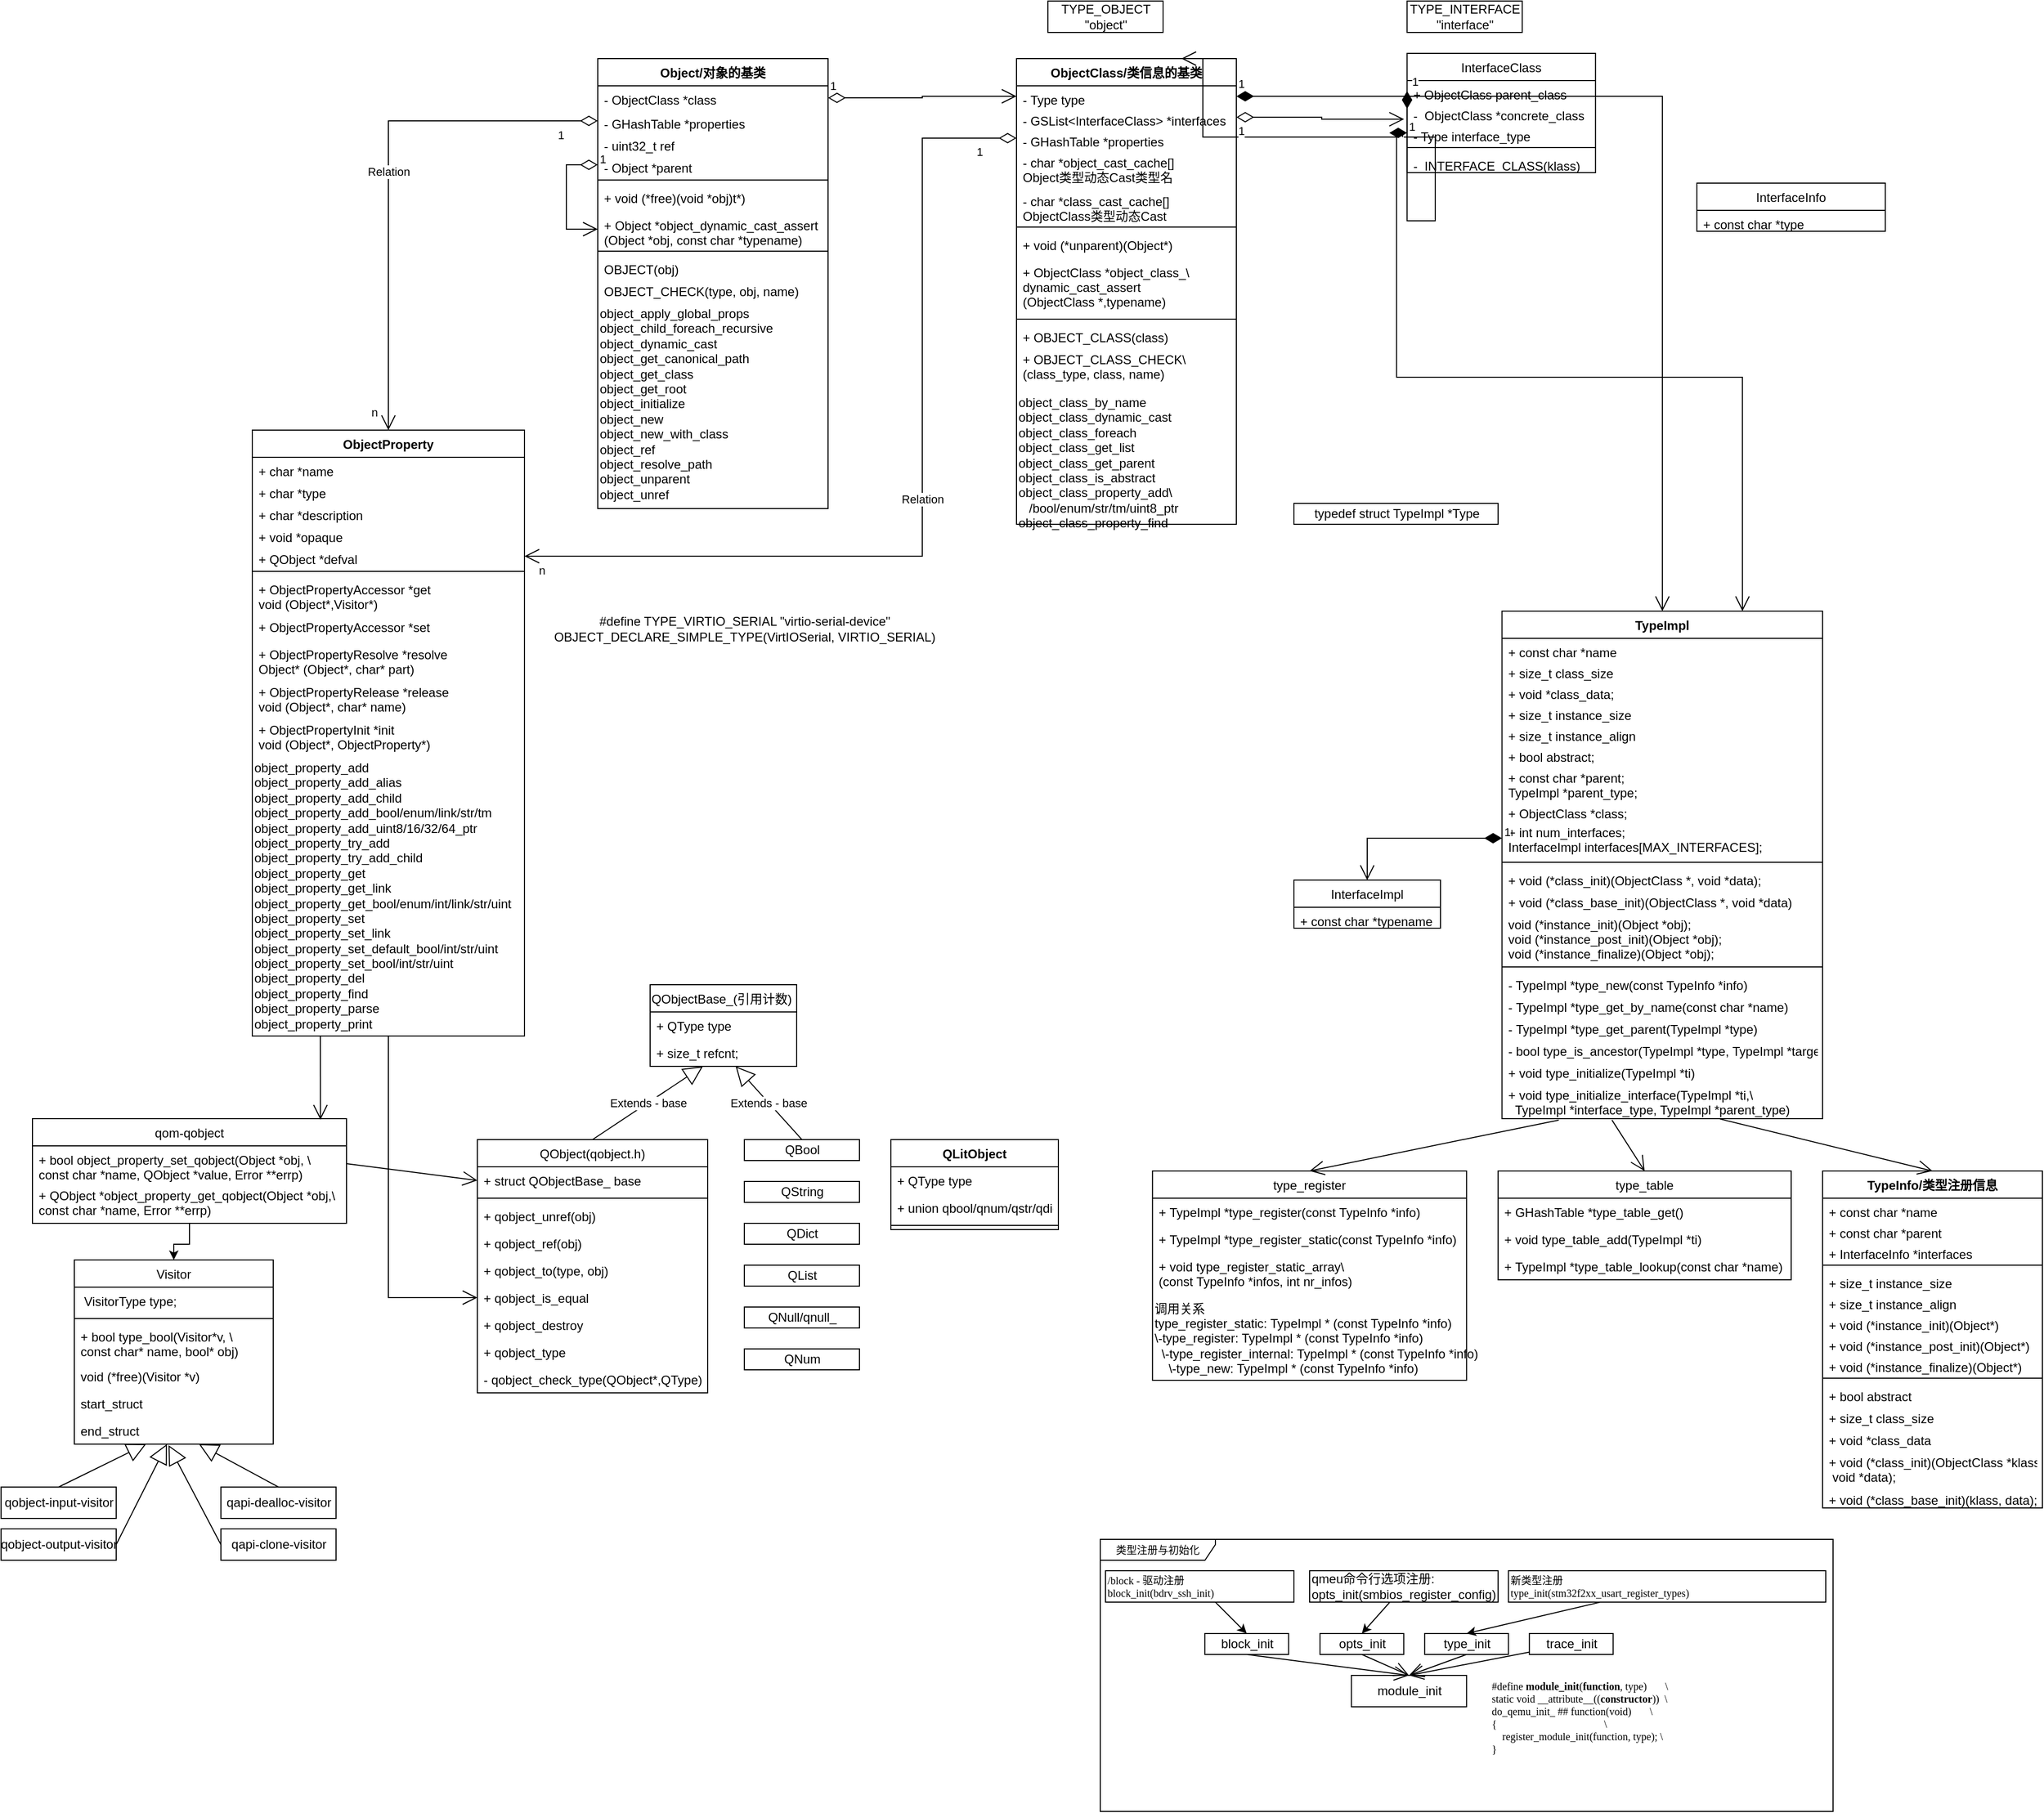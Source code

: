 <mxfile version="16.5.4" type="github">
  <diagram name="QEMU Object Model" id="c4acf3e9-155e-7222-9cf6-157b1a14988f">
    <mxGraphModel dx="1422" dy="849" grid="1" gridSize="10" guides="1" tooltips="1" connect="1" arrows="1" fold="1" page="1" pageScale="1" pageWidth="850" pageHeight="1100" background="none" math="0" shadow="0">
      <root>
        <mxCell id="0" />
        <mxCell id="1" parent="0" />
        <mxCell id="h99pO2Any7h_pi0E7Rck-11" value="&lt;span style=&quot;background-color: rgb(255 , 255 , 255)&quot;&gt;类型注册与初始化&lt;/span&gt;" style="shape=umlFrame;whiteSpace=wrap;html=1;fontSize=10;width=110;height=20;labelBorderColor=none;labelBackgroundColor=none;swimlaneFillColor=default;" parent="1" vertex="1">
          <mxGeometry x="1120" y="1670" width="700" height="260" as="geometry" />
        </mxCell>
        <mxCell id="9ArbLTDUJ1wJR90HOPjB-1" value="InterfaceClass" style="swimlane;fontStyle=0;childLayout=stackLayout;horizontal=1;startSize=26;fillColor=none;horizontalStack=0;resizeParent=1;resizeParentMax=0;resizeLast=0;collapsible=1;marginBottom=0;" parent="1" vertex="1">
          <mxGeometry x="1413.1" y="250" width="180" height="114" as="geometry" />
        </mxCell>
        <mxCell id="9ArbLTDUJ1wJR90HOPjB-2" value="+ ObjectClass parent_class" style="text;strokeColor=none;fillColor=none;align=left;verticalAlign=top;spacingLeft=4;spacingRight=4;overflow=hidden;rotatable=0;points=[[0,0.5],[1,0.5]];portConstraint=eastwest;" parent="9ArbLTDUJ1wJR90HOPjB-1" vertex="1">
          <mxGeometry y="26" width="180" height="20" as="geometry" />
        </mxCell>
        <mxCell id="9ArbLTDUJ1wJR90HOPjB-3" value="-  ObjectClass *concrete_class" style="text;strokeColor=none;fillColor=none;align=left;verticalAlign=top;spacingLeft=4;spacingRight=4;overflow=hidden;rotatable=0;points=[[0,0.5],[1,0.5]];portConstraint=eastwest;" parent="9ArbLTDUJ1wJR90HOPjB-1" vertex="1">
          <mxGeometry y="46" width="180" height="20" as="geometry" />
        </mxCell>
        <mxCell id="9ArbLTDUJ1wJR90HOPjB-4" value="- Type interface_type" style="text;strokeColor=none;fillColor=none;align=left;verticalAlign=top;spacingLeft=4;spacingRight=4;overflow=hidden;rotatable=0;points=[[0,0.5],[1,0.5]];portConstraint=eastwest;" parent="9ArbLTDUJ1wJR90HOPjB-1" vertex="1">
          <mxGeometry y="66" width="180" height="20" as="geometry" />
        </mxCell>
        <mxCell id="cbHXqA8iSh3WtXbqqi32-146" value="" style="line;strokeWidth=1;fillColor=none;align=left;verticalAlign=middle;spacingTop=-1;spacingLeft=3;spacingRight=3;rotatable=0;labelPosition=right;points=[];portConstraint=eastwest;" parent="9ArbLTDUJ1wJR90HOPjB-1" vertex="1">
          <mxGeometry y="86" width="180" height="8" as="geometry" />
        </mxCell>
        <mxCell id="cbHXqA8iSh3WtXbqqi32-145" value="-  INTERFACE_CLASS(klass)" style="text;strokeColor=none;fillColor=none;align=left;verticalAlign=top;spacingLeft=4;spacingRight=4;overflow=hidden;rotatable=0;points=[[0,0.5],[1,0.5]];portConstraint=eastwest;" parent="9ArbLTDUJ1wJR90HOPjB-1" vertex="1">
          <mxGeometry y="94" width="180" height="20" as="geometry" />
        </mxCell>
        <mxCell id="9ArbLTDUJ1wJR90HOPjB-5" value="TYPE_INTERFACE&lt;br&gt;&quot;interface&quot;" style="html=1;" parent="1" vertex="1">
          <mxGeometry x="1413.1" y="200" width="110" height="30" as="geometry" />
        </mxCell>
        <mxCell id="9ArbLTDUJ1wJR90HOPjB-6" value="TypeImpl" style="swimlane;fontStyle=1;align=center;verticalAlign=top;childLayout=stackLayout;horizontal=1;startSize=26;horizontalStack=0;resizeParent=1;resizeParentMax=0;resizeLast=0;collapsible=1;marginBottom=0;" parent="1" vertex="1">
          <mxGeometry x="1503.75" y="783" width="306.25" height="485" as="geometry" />
        </mxCell>
        <mxCell id="9ArbLTDUJ1wJR90HOPjB-7" value="+ const char *name" style="text;strokeColor=none;fillColor=none;align=left;verticalAlign=top;spacingLeft=4;spacingRight=4;overflow=hidden;rotatable=0;points=[[0,0.5],[1,0.5]];portConstraint=eastwest;" parent="9ArbLTDUJ1wJR90HOPjB-6" vertex="1">
          <mxGeometry y="26" width="306.25" height="20" as="geometry" />
        </mxCell>
        <mxCell id="cbHXqA8iSh3WtXbqqi32-157" value="+ size_t class_size" style="text;strokeColor=none;fillColor=none;align=left;verticalAlign=top;spacingLeft=4;spacingRight=4;overflow=hidden;rotatable=0;points=[[0,0.5],[1,0.5]];portConstraint=eastwest;" parent="9ArbLTDUJ1wJR90HOPjB-6" vertex="1">
          <mxGeometry y="46" width="306.25" height="20" as="geometry" />
        </mxCell>
        <mxCell id="cbHXqA8iSh3WtXbqqi32-161" value="+ void *class_data;" style="text;strokeColor=none;fillColor=none;align=left;verticalAlign=top;spacingLeft=4;spacingRight=4;overflow=hidden;rotatable=0;points=[[0,0.5],[1,0.5]];portConstraint=eastwest;" parent="9ArbLTDUJ1wJR90HOPjB-6" vertex="1">
          <mxGeometry y="66" width="306.25" height="20" as="geometry" />
        </mxCell>
        <mxCell id="cbHXqA8iSh3WtXbqqi32-158" value="+ size_t instance_size" style="text;strokeColor=none;fillColor=none;align=left;verticalAlign=top;spacingLeft=4;spacingRight=4;overflow=hidden;rotatable=0;points=[[0,0.5],[1,0.5]];portConstraint=eastwest;" parent="9ArbLTDUJ1wJR90HOPjB-6" vertex="1">
          <mxGeometry y="86" width="306.25" height="20" as="geometry" />
        </mxCell>
        <mxCell id="cbHXqA8iSh3WtXbqqi32-159" value="+ size_t instance_align" style="text;strokeColor=none;fillColor=none;align=left;verticalAlign=top;spacingLeft=4;spacingRight=4;overflow=hidden;rotatable=0;points=[[0,0.5],[1,0.5]];portConstraint=eastwest;" parent="9ArbLTDUJ1wJR90HOPjB-6" vertex="1">
          <mxGeometry y="106" width="306.25" height="20" as="geometry" />
        </mxCell>
        <mxCell id="cbHXqA8iSh3WtXbqqi32-163" value="+ bool abstract;" style="text;strokeColor=none;fillColor=none;align=left;verticalAlign=top;spacingLeft=4;spacingRight=4;overflow=hidden;rotatable=0;points=[[0,0.5],[1,0.5]];portConstraint=eastwest;" parent="9ArbLTDUJ1wJR90HOPjB-6" vertex="1">
          <mxGeometry y="126" width="306.25" height="20" as="geometry" />
        </mxCell>
        <mxCell id="cbHXqA8iSh3WtXbqqi32-164" value="+ const char *parent;&#xa;TypeImpl *parent_type;" style="text;strokeColor=none;fillColor=none;align=left;verticalAlign=top;spacingLeft=4;spacingRight=4;overflow=hidden;rotatable=0;points=[[0,0.5],[1,0.5]];portConstraint=eastwest;" parent="9ArbLTDUJ1wJR90HOPjB-6" vertex="1">
          <mxGeometry y="146" width="306.25" height="34" as="geometry" />
        </mxCell>
        <mxCell id="cbHXqA8iSh3WtXbqqi32-165" value="+ ObjectClass *class;" style="text;strokeColor=none;fillColor=none;align=left;verticalAlign=top;spacingLeft=4;spacingRight=4;overflow=hidden;rotatable=0;points=[[0,0.5],[1,0.5]];portConstraint=eastwest;" parent="9ArbLTDUJ1wJR90HOPjB-6" vertex="1">
          <mxGeometry y="180" width="306.25" height="18" as="geometry" />
        </mxCell>
        <mxCell id="cbHXqA8iSh3WtXbqqi32-166" value="+ int num_interfaces;&#xa;InterfaceImpl interfaces[MAX_INTERFACES];" style="text;strokeColor=none;fillColor=none;align=left;verticalAlign=top;spacingLeft=4;spacingRight=4;overflow=hidden;rotatable=0;points=[[0,0.5],[1,0.5]];portConstraint=eastwest;" parent="9ArbLTDUJ1wJR90HOPjB-6" vertex="1">
          <mxGeometry y="198" width="306.25" height="38" as="geometry" />
        </mxCell>
        <mxCell id="9ArbLTDUJ1wJR90HOPjB-8" value="" style="line;strokeWidth=1;fillColor=none;align=left;verticalAlign=middle;spacingTop=-1;spacingLeft=3;spacingRight=3;rotatable=0;labelPosition=right;points=[];portConstraint=eastwest;" parent="9ArbLTDUJ1wJR90HOPjB-6" vertex="1">
          <mxGeometry y="236" width="306.25" height="8" as="geometry" />
        </mxCell>
        <mxCell id="9ArbLTDUJ1wJR90HOPjB-9" value="+ void (*class_init)(ObjectClass *, void *data);" style="text;strokeColor=none;fillColor=none;align=left;verticalAlign=top;spacingLeft=4;spacingRight=4;overflow=hidden;rotatable=0;points=[[0,0.5],[1,0.5]];portConstraint=eastwest;" parent="9ArbLTDUJ1wJR90HOPjB-6" vertex="1">
          <mxGeometry y="244" width="306.25" height="21" as="geometry" />
        </mxCell>
        <mxCell id="cbHXqA8iSh3WtXbqqi32-160" value="+ void (*class_base_init)(ObjectClass *, void *data)" style="text;strokeColor=none;fillColor=none;align=left;verticalAlign=top;spacingLeft=4;spacingRight=4;overflow=hidden;rotatable=0;points=[[0,0.5],[1,0.5]];portConstraint=eastwest;" parent="9ArbLTDUJ1wJR90HOPjB-6" vertex="1">
          <mxGeometry y="265" width="306.25" height="21" as="geometry" />
        </mxCell>
        <mxCell id="cbHXqA8iSh3WtXbqqi32-162" value="void (*instance_init)(Object *obj);&#xa;void (*instance_post_init)(Object *obj);&#xa;void (*instance_finalize)(Object *obj);" style="text;strokeColor=none;fillColor=none;align=left;verticalAlign=top;spacingLeft=4;spacingRight=4;overflow=hidden;rotatable=0;points=[[0,0.5],[1,0.5]];portConstraint=eastwest;" parent="9ArbLTDUJ1wJR90HOPjB-6" vertex="1">
          <mxGeometry y="286" width="306.25" height="50" as="geometry" />
        </mxCell>
        <mxCell id="da2cI0ehB98x8oTGPiK5-10" value="" style="line;strokeWidth=1;fillColor=none;align=left;verticalAlign=middle;spacingTop=-1;spacingLeft=3;spacingRight=3;rotatable=0;labelPosition=right;points=[];portConstraint=eastwest;" parent="9ArbLTDUJ1wJR90HOPjB-6" vertex="1">
          <mxGeometry y="336" width="306.25" height="8" as="geometry" />
        </mxCell>
        <mxCell id="da2cI0ehB98x8oTGPiK5-9" value="- TypeImpl *type_new(const TypeInfo *info)" style="text;strokeColor=none;fillColor=none;align=left;verticalAlign=top;spacingLeft=4;spacingRight=4;overflow=hidden;rotatable=0;points=[[0,0.5],[1,0.5]];portConstraint=eastwest;" parent="9ArbLTDUJ1wJR90HOPjB-6" vertex="1">
          <mxGeometry y="344" width="306.25" height="21" as="geometry" />
        </mxCell>
        <mxCell id="da2cI0ehB98x8oTGPiK5-15" value="- TypeImpl *type_get_by_name(const char *name)" style="text;strokeColor=none;fillColor=none;align=left;verticalAlign=top;spacingLeft=4;spacingRight=4;overflow=hidden;rotatable=0;points=[[0,0.5],[1,0.5]];portConstraint=eastwest;" parent="9ArbLTDUJ1wJR90HOPjB-6" vertex="1">
          <mxGeometry y="365" width="306.25" height="21" as="geometry" />
        </mxCell>
        <mxCell id="da2cI0ehB98x8oTGPiK5-19" value="- TypeImpl *type_get_parent(TypeImpl *type)" style="text;strokeColor=none;fillColor=none;align=left;verticalAlign=top;spacingLeft=4;spacingRight=4;overflow=hidden;rotatable=0;points=[[0,0.5],[1,0.5]];portConstraint=eastwest;" parent="9ArbLTDUJ1wJR90HOPjB-6" vertex="1">
          <mxGeometry y="386" width="306.25" height="21" as="geometry" />
        </mxCell>
        <mxCell id="da2cI0ehB98x8oTGPiK5-20" value="- bool type_is_ancestor(TypeImpl *type, TypeImpl *target_type)" style="text;strokeColor=none;fillColor=none;align=left;verticalAlign=top;spacingLeft=4;spacingRight=4;overflow=hidden;rotatable=0;points=[[0,0.5],[1,0.5]];portConstraint=eastwest;" parent="9ArbLTDUJ1wJR90HOPjB-6" vertex="1">
          <mxGeometry y="407" width="306.25" height="21" as="geometry" />
        </mxCell>
        <mxCell id="da2cI0ehB98x8oTGPiK5-21" value="+ void type_initialize(TypeImpl *ti)" style="text;strokeColor=none;fillColor=none;align=left;verticalAlign=top;spacingLeft=4;spacingRight=4;overflow=hidden;rotatable=0;points=[[0,0.5],[1,0.5]];portConstraint=eastwest;" parent="9ArbLTDUJ1wJR90HOPjB-6" vertex="1">
          <mxGeometry y="428" width="306.25" height="21" as="geometry" />
        </mxCell>
        <mxCell id="da2cI0ehB98x8oTGPiK5-22" value="+ void type_initialize_interface(TypeImpl *ti,\&#xa;  TypeImpl *interface_type, TypeImpl *parent_type)" style="text;strokeColor=none;fillColor=none;align=left;verticalAlign=top;spacingLeft=4;spacingRight=4;overflow=hidden;rotatable=0;points=[[0,0.5],[1,0.5]];portConstraint=eastwest;" parent="9ArbLTDUJ1wJR90HOPjB-6" vertex="1">
          <mxGeometry y="449" width="306.25" height="36" as="geometry" />
        </mxCell>
        <mxCell id="9ArbLTDUJ1wJR90HOPjB-10" value="TypeInfo/类型注册信息" style="swimlane;fontStyle=1;align=center;verticalAlign=top;childLayout=stackLayout;horizontal=1;startSize=26;horizontalStack=0;resizeParent=1;resizeParentMax=0;resizeLast=0;collapsible=1;marginBottom=0;" parent="1" vertex="1">
          <mxGeometry x="1810" y="1318" width="210" height="322" as="geometry" />
        </mxCell>
        <mxCell id="cbHXqA8iSh3WtXbqqi32-82" value="+ const char *name" style="text;strokeColor=none;fillColor=none;align=left;verticalAlign=top;spacingLeft=4;spacingRight=4;overflow=hidden;rotatable=0;points=[[0,0.5],[1,0.5]];portConstraint=eastwest;" parent="9ArbLTDUJ1wJR90HOPjB-10" vertex="1">
          <mxGeometry y="26" width="210" height="20" as="geometry" />
        </mxCell>
        <mxCell id="cbHXqA8iSh3WtXbqqi32-97" value="+ const char *parent" style="text;strokeColor=none;fillColor=none;align=left;verticalAlign=top;spacingLeft=4;spacingRight=4;overflow=hidden;rotatable=0;points=[[0,0.5],[1,0.5]];portConstraint=eastwest;" parent="9ArbLTDUJ1wJR90HOPjB-10" vertex="1">
          <mxGeometry y="46" width="210" height="20" as="geometry" />
        </mxCell>
        <mxCell id="cbHXqA8iSh3WtXbqqi32-81" value="+ InterfaceInfo *interfaces" style="text;strokeColor=none;fillColor=none;align=left;verticalAlign=top;spacingLeft=4;spacingRight=4;overflow=hidden;rotatable=0;points=[[0,0.5],[1,0.5]];portConstraint=eastwest;" parent="9ArbLTDUJ1wJR90HOPjB-10" vertex="1">
          <mxGeometry y="66" width="210" height="20" as="geometry" />
        </mxCell>
        <mxCell id="cbHXqA8iSh3WtXbqqi32-87" value="" style="line;strokeWidth=1;fillColor=none;align=left;verticalAlign=middle;spacingTop=-1;spacingLeft=3;spacingRight=3;rotatable=0;labelPosition=right;points=[];portConstraint=eastwest;" parent="9ArbLTDUJ1wJR90HOPjB-10" vertex="1">
          <mxGeometry y="86" width="210" height="8" as="geometry" />
        </mxCell>
        <mxCell id="cbHXqA8iSh3WtXbqqi32-83" value="+ size_t instance_size" style="text;strokeColor=none;fillColor=none;align=left;verticalAlign=top;spacingLeft=4;spacingRight=4;overflow=hidden;rotatable=0;points=[[0,0.5],[1,0.5]];portConstraint=eastwest;" parent="9ArbLTDUJ1wJR90HOPjB-10" vertex="1">
          <mxGeometry y="94" width="210" height="20" as="geometry" />
        </mxCell>
        <mxCell id="cbHXqA8iSh3WtXbqqi32-86" value="+ size_t instance_align" style="text;strokeColor=none;fillColor=none;align=left;verticalAlign=top;spacingLeft=4;spacingRight=4;overflow=hidden;rotatable=0;points=[[0,0.5],[1,0.5]];portConstraint=eastwest;" parent="9ArbLTDUJ1wJR90HOPjB-10" vertex="1">
          <mxGeometry y="114" width="210" height="20" as="geometry" />
        </mxCell>
        <mxCell id="cbHXqA8iSh3WtXbqqi32-85" value="+ void (*instance_init)(Object*)" style="text;strokeColor=none;fillColor=none;align=left;verticalAlign=top;spacingLeft=4;spacingRight=4;overflow=hidden;rotatable=0;points=[[0,0.5],[1,0.5]];portConstraint=eastwest;" parent="9ArbLTDUJ1wJR90HOPjB-10" vertex="1">
          <mxGeometry y="134" width="210" height="20" as="geometry" />
        </mxCell>
        <mxCell id="cbHXqA8iSh3WtXbqqi32-84" value="+ void (*instance_post_init)(Object*)" style="text;strokeColor=none;fillColor=none;align=left;verticalAlign=top;spacingLeft=4;spacingRight=4;overflow=hidden;rotatable=0;points=[[0,0.5],[1,0.5]];portConstraint=eastwest;" parent="9ArbLTDUJ1wJR90HOPjB-10" vertex="1">
          <mxGeometry y="154" width="210" height="20" as="geometry" />
        </mxCell>
        <mxCell id="9ArbLTDUJ1wJR90HOPjB-11" value="+ void (*instance_finalize)(Object*)" style="text;strokeColor=none;fillColor=none;align=left;verticalAlign=top;spacingLeft=4;spacingRight=4;overflow=hidden;rotatable=0;points=[[0,0.5],[1,0.5]];portConstraint=eastwest;" parent="9ArbLTDUJ1wJR90HOPjB-10" vertex="1">
          <mxGeometry y="174" width="210" height="20" as="geometry" />
        </mxCell>
        <mxCell id="9ArbLTDUJ1wJR90HOPjB-12" value="" style="line;strokeWidth=1;fillColor=none;align=left;verticalAlign=middle;spacingTop=-1;spacingLeft=3;spacingRight=3;rotatable=0;labelPosition=right;points=[];portConstraint=eastwest;" parent="9ArbLTDUJ1wJR90HOPjB-10" vertex="1">
          <mxGeometry y="194" width="210" height="8" as="geometry" />
        </mxCell>
        <mxCell id="cbHXqA8iSh3WtXbqqi32-96" value="+ bool abstract" style="text;strokeColor=none;fillColor=none;align=left;verticalAlign=top;spacingLeft=4;spacingRight=4;overflow=hidden;rotatable=0;points=[[0,0.5],[1,0.5]];portConstraint=eastwest;" parent="9ArbLTDUJ1wJR90HOPjB-10" vertex="1">
          <mxGeometry y="202" width="210" height="21" as="geometry" />
        </mxCell>
        <mxCell id="cbHXqA8iSh3WtXbqqi32-95" value="+ size_t class_size" style="text;strokeColor=none;fillColor=none;align=left;verticalAlign=top;spacingLeft=4;spacingRight=4;overflow=hidden;rotatable=0;points=[[0,0.5],[1,0.5]];portConstraint=eastwest;" parent="9ArbLTDUJ1wJR90HOPjB-10" vertex="1">
          <mxGeometry y="223" width="210" height="21" as="geometry" />
        </mxCell>
        <mxCell id="cbHXqA8iSh3WtXbqqi32-88" value="+ void *class_data" style="text;strokeColor=none;fillColor=none;align=left;verticalAlign=top;spacingLeft=4;spacingRight=4;overflow=hidden;rotatable=0;points=[[0,0.5],[1,0.5]];portConstraint=eastwest;" parent="9ArbLTDUJ1wJR90HOPjB-10" vertex="1">
          <mxGeometry y="244" width="210" height="21" as="geometry" />
        </mxCell>
        <mxCell id="cbHXqA8iSh3WtXbqqi32-94" value="+ void (*class_init)(ObjectClass *klass,&#xa; void *data);" style="text;strokeColor=none;fillColor=none;align=left;verticalAlign=top;spacingLeft=4;spacingRight=4;overflow=hidden;rotatable=0;points=[[0,0.5],[1,0.5]];portConstraint=eastwest;" parent="9ArbLTDUJ1wJR90HOPjB-10" vertex="1">
          <mxGeometry y="265" width="210" height="36" as="geometry" />
        </mxCell>
        <mxCell id="cbHXqA8iSh3WtXbqqi32-93" value="+ void (*class_base_init)(klass, data);" style="text;strokeColor=none;fillColor=none;align=left;verticalAlign=top;spacingLeft=4;spacingRight=4;overflow=hidden;rotatable=0;points=[[0,0.5],[1,0.5]];portConstraint=eastwest;" parent="9ArbLTDUJ1wJR90HOPjB-10" vertex="1">
          <mxGeometry y="301" width="210" height="21" as="geometry" />
        </mxCell>
        <mxCell id="9ArbLTDUJ1wJR90HOPjB-18" value="TYPE_OBJECT&lt;br&gt;&quot;object&quot;" style="html=1;" parent="1" vertex="1">
          <mxGeometry x="1070" y="200" width="110" height="30" as="geometry" />
        </mxCell>
        <mxCell id="9ArbLTDUJ1wJR90HOPjB-19" value="ObjectProperty" style="swimlane;fontStyle=1;align=center;verticalAlign=top;childLayout=stackLayout;horizontal=1;startSize=26;horizontalStack=0;resizeParent=1;resizeParentMax=0;resizeLast=0;collapsible=1;marginBottom=0;" parent="1" vertex="1">
          <mxGeometry x="310" y="610" width="260" height="579" as="geometry" />
        </mxCell>
        <mxCell id="9ArbLTDUJ1wJR90HOPjB-20" value="+ char *name" style="text;strokeColor=none;fillColor=none;align=left;verticalAlign=top;spacingLeft=4;spacingRight=4;overflow=hidden;rotatable=0;points=[[0,0.5],[1,0.5]];portConstraint=eastwest;" parent="9ArbLTDUJ1wJR90HOPjB-19" vertex="1">
          <mxGeometry y="26" width="260" height="21" as="geometry" />
        </mxCell>
        <mxCell id="9ArbLTDUJ1wJR90HOPjB-25" value="+ char *type" style="text;strokeColor=none;fillColor=none;align=left;verticalAlign=top;spacingLeft=4;spacingRight=4;overflow=hidden;rotatable=0;points=[[0,0.5],[1,0.5]];portConstraint=eastwest;" parent="9ArbLTDUJ1wJR90HOPjB-19" vertex="1">
          <mxGeometry y="47" width="260" height="21" as="geometry" />
        </mxCell>
        <mxCell id="9ArbLTDUJ1wJR90HOPjB-24" value="+ char *description" style="text;strokeColor=none;fillColor=none;align=left;verticalAlign=top;spacingLeft=4;spacingRight=4;overflow=hidden;rotatable=0;points=[[0,0.5],[1,0.5]];portConstraint=eastwest;" parent="9ArbLTDUJ1wJR90HOPjB-19" vertex="1">
          <mxGeometry y="68" width="260" height="21" as="geometry" />
        </mxCell>
        <mxCell id="9ArbLTDUJ1wJR90HOPjB-31" value="+ void *opaque" style="text;strokeColor=none;fillColor=none;align=left;verticalAlign=top;spacingLeft=4;spacingRight=4;overflow=hidden;rotatable=0;points=[[0,0.5],[1,0.5]];portConstraint=eastwest;" parent="9ArbLTDUJ1wJR90HOPjB-19" vertex="1">
          <mxGeometry y="89" width="260" height="21" as="geometry" />
        </mxCell>
        <mxCell id="9ArbLTDUJ1wJR90HOPjB-30" value="+ QObject *defval" style="text;strokeColor=none;fillColor=none;align=left;verticalAlign=top;spacingLeft=4;spacingRight=4;overflow=hidden;rotatable=0;points=[[0,0.5],[1,0.5]];portConstraint=eastwest;" parent="9ArbLTDUJ1wJR90HOPjB-19" vertex="1">
          <mxGeometry y="110" width="260" height="21" as="geometry" />
        </mxCell>
        <mxCell id="9ArbLTDUJ1wJR90HOPjB-21" value="" style="line;strokeWidth=1;fillColor=none;align=left;verticalAlign=middle;spacingTop=-1;spacingLeft=3;spacingRight=3;rotatable=0;labelPosition=right;points=[];portConstraint=eastwest;" parent="9ArbLTDUJ1wJR90HOPjB-19" vertex="1">
          <mxGeometry y="131" width="260" height="8" as="geometry" />
        </mxCell>
        <mxCell id="9ArbLTDUJ1wJR90HOPjB-22" value="+ ObjectPropertyAccessor *get&#xa;void (Object*,Visitor*)" style="text;strokeColor=none;fillColor=none;align=left;verticalAlign=top;spacingLeft=4;spacingRight=4;overflow=hidden;rotatable=0;points=[[0,0.5],[1,0.5]];portConstraint=eastwest;" parent="9ArbLTDUJ1wJR90HOPjB-19" vertex="1">
          <mxGeometry y="139" width="260" height="36" as="geometry" />
        </mxCell>
        <mxCell id="9ArbLTDUJ1wJR90HOPjB-26" value="+ ObjectPropertyAccessor *set" style="text;strokeColor=none;fillColor=none;align=left;verticalAlign=top;spacingLeft=4;spacingRight=4;overflow=hidden;rotatable=0;points=[[0,0.5],[1,0.5]];portConstraint=eastwest;" parent="9ArbLTDUJ1wJR90HOPjB-19" vertex="1">
          <mxGeometry y="175" width="260" height="26" as="geometry" />
        </mxCell>
        <mxCell id="9ArbLTDUJ1wJR90HOPjB-28" value="+ ObjectPropertyResolve *resolve&#xa;Object* (Object*, char* part)" style="text;strokeColor=none;fillColor=none;align=left;verticalAlign=top;spacingLeft=4;spacingRight=4;overflow=hidden;rotatable=0;points=[[0,0.5],[1,0.5]];portConstraint=eastwest;" parent="9ArbLTDUJ1wJR90HOPjB-19" vertex="1">
          <mxGeometry y="201" width="260" height="36" as="geometry" />
        </mxCell>
        <mxCell id="9ArbLTDUJ1wJR90HOPjB-27" value="+ ObjectPropertyRelease *release&#xa;void (Object*, char* name)" style="text;strokeColor=none;fillColor=none;align=left;verticalAlign=top;spacingLeft=4;spacingRight=4;overflow=hidden;rotatable=0;points=[[0,0.5],[1,0.5]];portConstraint=eastwest;" parent="9ArbLTDUJ1wJR90HOPjB-19" vertex="1">
          <mxGeometry y="237" width="260" height="36" as="geometry" />
        </mxCell>
        <mxCell id="9ArbLTDUJ1wJR90HOPjB-29" value="+ ObjectPropertyInit *init&#xa;void (Object*, ObjectProperty*)" style="text;strokeColor=none;fillColor=none;align=left;verticalAlign=top;spacingLeft=4;spacingRight=4;overflow=hidden;rotatable=0;points=[[0,0.5],[1,0.5]];portConstraint=eastwest;" parent="9ArbLTDUJ1wJR90HOPjB-19" vertex="1">
          <mxGeometry y="273" width="260" height="36" as="geometry" />
        </mxCell>
        <mxCell id="da2cI0ehB98x8oTGPiK5-34" value="object_property_add&#xa;object_property_add_alias&#xa;object_property_add_child&#xa;object_property_add_bool/enum/link/str/tm&#xa;object_property_add_uint8/16/32/64_ptr&#xa;object_property_try_add&#xa;object_property_try_add_child&#xa;object_property_get&#xa;object_property_get_link&#xa;object_property_get_bool/enum/int/link/str/uint&#xa;object_property_set&#xa;object_property_set_link&#xa;object_property_set_default_bool/int/str/uint&#xa;object_property_set_bool/int/str/uint&#xa;object_property_del&#xa;object_property_find&#xa;object_property_parse&#xa;object_property_print" style="text;whiteSpace=wrap;html=1;" parent="9ArbLTDUJ1wJR90HOPjB-19" vertex="1">
          <mxGeometry y="309" width="260" height="270" as="geometry" />
        </mxCell>
        <mxCell id="9ArbLTDUJ1wJR90HOPjB-32" value="QObject(qobject.h)" style="swimlane;fontStyle=0;childLayout=stackLayout;horizontal=1;startSize=26;fillColor=none;horizontalStack=0;resizeParent=1;resizeParentMax=0;resizeLast=0;collapsible=1;marginBottom=0;" parent="1" vertex="1">
          <mxGeometry x="525" y="1288" width="220" height="242" as="geometry" />
        </mxCell>
        <mxCell id="9ArbLTDUJ1wJR90HOPjB-33" value="+ struct QObjectBase_ base" style="text;strokeColor=none;fillColor=none;align=left;verticalAlign=top;spacingLeft=4;spacingRight=4;overflow=hidden;rotatable=0;points=[[0,0.5],[1,0.5]];portConstraint=eastwest;" parent="9ArbLTDUJ1wJR90HOPjB-32" vertex="1">
          <mxGeometry y="26" width="220" height="26" as="geometry" />
        </mxCell>
        <mxCell id="9ArbLTDUJ1wJR90HOPjB-47" value="" style="line;strokeWidth=1;fillColor=none;align=left;verticalAlign=middle;spacingTop=-1;spacingLeft=3;spacingRight=3;rotatable=0;labelPosition=right;points=[];portConstraint=eastwest;" parent="9ArbLTDUJ1wJR90HOPjB-32" vertex="1">
          <mxGeometry y="52" width="220" height="8" as="geometry" />
        </mxCell>
        <mxCell id="9ArbLTDUJ1wJR90HOPjB-34" value="+ qobject_unref(obj)" style="text;strokeColor=none;fillColor=none;align=left;verticalAlign=top;spacingLeft=4;spacingRight=4;overflow=hidden;rotatable=0;points=[[0,0.5],[1,0.5]];portConstraint=eastwest;" parent="9ArbLTDUJ1wJR90HOPjB-32" vertex="1">
          <mxGeometry y="60" width="220" height="26" as="geometry" />
        </mxCell>
        <mxCell id="9ArbLTDUJ1wJR90HOPjB-35" value="+ qobject_ref(obj)" style="text;strokeColor=none;fillColor=none;align=left;verticalAlign=top;spacingLeft=4;spacingRight=4;overflow=hidden;rotatable=0;points=[[0,0.5],[1,0.5]];portConstraint=eastwest;" parent="9ArbLTDUJ1wJR90HOPjB-32" vertex="1">
          <mxGeometry y="86" width="220" height="26" as="geometry" />
        </mxCell>
        <mxCell id="9ArbLTDUJ1wJR90HOPjB-50" value="+ qobject_to(type, obj)" style="text;strokeColor=none;fillColor=none;align=left;verticalAlign=top;spacingLeft=4;spacingRight=4;overflow=hidden;rotatable=0;points=[[0,0.5],[1,0.5]];portConstraint=eastwest;" parent="9ArbLTDUJ1wJR90HOPjB-32" vertex="1">
          <mxGeometry y="112" width="220" height="26" as="geometry" />
        </mxCell>
        <mxCell id="9ArbLTDUJ1wJR90HOPjB-49" value="+ qobject_is_equal" style="text;strokeColor=none;fillColor=none;align=left;verticalAlign=top;spacingLeft=4;spacingRight=4;overflow=hidden;rotatable=0;points=[[0,0.5],[1,0.5]];portConstraint=eastwest;" parent="9ArbLTDUJ1wJR90HOPjB-32" vertex="1">
          <mxGeometry y="138" width="220" height="26" as="geometry" />
        </mxCell>
        <mxCell id="cbHXqA8iSh3WtXbqqi32-15" value="+ qobject_destroy" style="text;strokeColor=none;fillColor=none;align=left;verticalAlign=top;spacingLeft=4;spacingRight=4;overflow=hidden;rotatable=0;points=[[0,0.5],[1,0.5]];portConstraint=eastwest;" parent="9ArbLTDUJ1wJR90HOPjB-32" vertex="1">
          <mxGeometry y="164" width="220" height="26" as="geometry" />
        </mxCell>
        <mxCell id="9ArbLTDUJ1wJR90HOPjB-48" value="+ qobject_type" style="text;strokeColor=none;fillColor=none;align=left;verticalAlign=top;spacingLeft=4;spacingRight=4;overflow=hidden;rotatable=0;points=[[0,0.5],[1,0.5]];portConstraint=eastwest;" parent="9ArbLTDUJ1wJR90HOPjB-32" vertex="1">
          <mxGeometry y="190" width="220" height="26" as="geometry" />
        </mxCell>
        <mxCell id="cbHXqA8iSh3WtXbqqi32-16" value="- qobject_check_type(QObject*,QType)" style="text;strokeColor=none;fillColor=none;align=left;verticalAlign=top;spacingLeft=4;spacingRight=4;overflow=hidden;rotatable=0;points=[[0,0.5],[1,0.5]];portConstraint=eastwest;" parent="9ArbLTDUJ1wJR90HOPjB-32" vertex="1">
          <mxGeometry y="216" width="220" height="26" as="geometry" />
        </mxCell>
        <mxCell id="9ArbLTDUJ1wJR90HOPjB-37" value="QObjectBase_(引用计数) " style="swimlane;fontStyle=0;childLayout=stackLayout;horizontal=1;startSize=26;fillColor=none;horizontalStack=0;resizeParent=1;resizeParentMax=0;resizeLast=0;collapsible=1;marginBottom=0;" parent="1" vertex="1">
          <mxGeometry x="690" y="1140" width="140" height="78" as="geometry" />
        </mxCell>
        <mxCell id="9ArbLTDUJ1wJR90HOPjB-38" value="+ QType type" style="text;strokeColor=none;fillColor=none;align=left;verticalAlign=top;spacingLeft=4;spacingRight=4;overflow=hidden;rotatable=0;points=[[0,0.5],[1,0.5]];portConstraint=eastwest;" parent="9ArbLTDUJ1wJR90HOPjB-37" vertex="1">
          <mxGeometry y="26" width="140" height="26" as="geometry" />
        </mxCell>
        <mxCell id="9ArbLTDUJ1wJR90HOPjB-39" value="+ size_t refcnt;" style="text;strokeColor=none;fillColor=none;align=left;verticalAlign=top;spacingLeft=4;spacingRight=4;overflow=hidden;rotatable=0;points=[[0,0.5],[1,0.5]];portConstraint=eastwest;" parent="9ArbLTDUJ1wJR90HOPjB-37" vertex="1">
          <mxGeometry y="52" width="140" height="26" as="geometry" />
        </mxCell>
        <mxCell id="cbHXqA8iSh3WtXbqqi32-18" value="Extends - base" style="endArrow=block;endSize=16;endFill=0;html=1;rounded=0;exitX=0.5;exitY=0;exitDx=0;exitDy=0;" parent="1" source="9ArbLTDUJ1wJR90HOPjB-32" target="9ArbLTDUJ1wJR90HOPjB-39" edge="1">
          <mxGeometry width="160" relative="1" as="geometry">
            <mxPoint x="610" y="1238" as="sourcePoint" />
            <mxPoint x="770" y="1238" as="targetPoint" />
          </mxGeometry>
        </mxCell>
        <mxCell id="cbHXqA8iSh3WtXbqqi32-32" value="QBool" style="html=1;" parent="1" vertex="1">
          <mxGeometry x="780" y="1288" width="110" height="20" as="geometry" />
        </mxCell>
        <mxCell id="cbHXqA8iSh3WtXbqqi32-33" value="QString" style="html=1;" parent="1" vertex="1">
          <mxGeometry x="780" y="1328" width="110" height="20" as="geometry" />
        </mxCell>
        <mxCell id="cbHXqA8iSh3WtXbqqi32-34" value="QDict" style="html=1;" parent="1" vertex="1">
          <mxGeometry x="780" y="1368" width="110" height="20" as="geometry" />
        </mxCell>
        <mxCell id="cbHXqA8iSh3WtXbqqi32-35" value="QList" style="html=1;" parent="1" vertex="1">
          <mxGeometry x="780" y="1408" width="110" height="20" as="geometry" />
        </mxCell>
        <mxCell id="cbHXqA8iSh3WtXbqqi32-38" value="QLitObject" style="swimlane;fontStyle=1;align=center;verticalAlign=top;childLayout=stackLayout;horizontal=1;startSize=26;horizontalStack=0;resizeParent=1;resizeParentMax=0;resizeLast=0;collapsible=1;marginBottom=0;" parent="1" vertex="1">
          <mxGeometry x="920" y="1288" width="160" height="86" as="geometry" />
        </mxCell>
        <mxCell id="cbHXqA8iSh3WtXbqqi32-39" value="+ QType type" style="text;strokeColor=none;fillColor=none;align=left;verticalAlign=top;spacingLeft=4;spacingRight=4;overflow=hidden;rotatable=0;points=[[0,0.5],[1,0.5]];portConstraint=eastwest;" parent="cbHXqA8iSh3WtXbqqi32-38" vertex="1">
          <mxGeometry y="26" width="160" height="26" as="geometry" />
        </mxCell>
        <mxCell id="cbHXqA8iSh3WtXbqqi32-42" value="+ union qbool/qnum/qstr/qdict/qlist" style="text;strokeColor=none;fillColor=none;align=left;verticalAlign=top;spacingLeft=4;spacingRight=4;overflow=hidden;rotatable=0;points=[[0,0.5],[1,0.5]];portConstraint=eastwest;" parent="cbHXqA8iSh3WtXbqqi32-38" vertex="1">
          <mxGeometry y="52" width="160" height="26" as="geometry" />
        </mxCell>
        <mxCell id="cbHXqA8iSh3WtXbqqi32-40" value="" style="line;strokeWidth=1;fillColor=none;align=left;verticalAlign=middle;spacingTop=-1;spacingLeft=3;spacingRight=3;rotatable=0;labelPosition=right;points=[];portConstraint=eastwest;" parent="cbHXqA8iSh3WtXbqqi32-38" vertex="1">
          <mxGeometry y="78" width="160" height="8" as="geometry" />
        </mxCell>
        <mxCell id="cbHXqA8iSh3WtXbqqi32-47" value="QNull/qnull_" style="html=1;" parent="1" vertex="1">
          <mxGeometry x="780" y="1448" width="110" height="20" as="geometry" />
        </mxCell>
        <mxCell id="cbHXqA8iSh3WtXbqqi32-48" value="QNum" style="html=1;" parent="1" vertex="1">
          <mxGeometry x="780" y="1488" width="110" height="20" as="geometry" />
        </mxCell>
        <mxCell id="cbHXqA8iSh3WtXbqqi32-49" value="Extends - base" style="endArrow=block;endSize=16;endFill=0;html=1;rounded=0;exitX=0.5;exitY=0;exitDx=0;exitDy=0;" parent="1" source="cbHXqA8iSh3WtXbqqi32-32" target="9ArbLTDUJ1wJR90HOPjB-39" edge="1">
          <mxGeometry width="160" relative="1" as="geometry">
            <mxPoint x="830" y="1248" as="sourcePoint" />
            <mxPoint x="990" y="1248" as="targetPoint" />
          </mxGeometry>
        </mxCell>
        <mxCell id="cbHXqA8iSh3WtXbqqi32-53" value="" style="endArrow=open;endFill=1;endSize=12;html=1;rounded=0;entryX=0;entryY=0.5;entryDx=0;entryDy=0;edgeStyle=orthogonalEdgeStyle;exitX=0.5;exitY=1;exitDx=0;exitDy=0;" parent="1" source="da2cI0ehB98x8oTGPiK5-34" target="9ArbLTDUJ1wJR90HOPjB-49" edge="1">
          <mxGeometry width="160" relative="1" as="geometry">
            <mxPoint x="310" y="750" as="sourcePoint" />
            <mxPoint x="470.0" y="750" as="targetPoint" />
            <Array as="points">
              <mxPoint x="440" y="1439" />
            </Array>
          </mxGeometry>
        </mxCell>
        <mxCell id="cbHXqA8iSh3WtXbqqi32-54" value="ObjectClass/类信息的基类" style="swimlane;fontStyle=1;align=center;verticalAlign=top;childLayout=stackLayout;horizontal=1;startSize=26;horizontalStack=0;resizeParent=1;resizeParentMax=0;resizeLast=0;collapsible=1;marginBottom=0;" parent="1" vertex="1">
          <mxGeometry x="1040" y="255" width="210" height="445" as="geometry" />
        </mxCell>
        <mxCell id="cbHXqA8iSh3WtXbqqi32-59" value="- Type type" style="text;strokeColor=none;fillColor=none;align=left;verticalAlign=top;spacingLeft=4;spacingRight=4;overflow=hidden;rotatable=0;points=[[0,0.5],[1,0.5]];portConstraint=eastwest;" parent="cbHXqA8iSh3WtXbqqi32-54" vertex="1">
          <mxGeometry y="26" width="210" height="20" as="geometry" />
        </mxCell>
        <mxCell id="cbHXqA8iSh3WtXbqqi32-63" value="- GSList&lt;InterfaceClass&gt; *interfaces" style="text;strokeColor=none;fillColor=none;align=left;verticalAlign=top;spacingLeft=4;spacingRight=4;overflow=hidden;rotatable=0;points=[[0,0.5],[1,0.5]];portConstraint=eastwest;" parent="cbHXqA8iSh3WtXbqqi32-54" vertex="1">
          <mxGeometry y="46" width="210" height="20" as="geometry" />
        </mxCell>
        <mxCell id="cbHXqA8iSh3WtXbqqi32-60" value="- GHashTable *properties" style="text;strokeColor=none;fillColor=none;align=left;verticalAlign=top;spacingLeft=4;spacingRight=4;overflow=hidden;rotatable=0;points=[[0,0.5],[1,0.5]];portConstraint=eastwest;" parent="cbHXqA8iSh3WtXbqqi32-54" vertex="1">
          <mxGeometry y="66" width="210" height="20" as="geometry" />
        </mxCell>
        <mxCell id="cbHXqA8iSh3WtXbqqi32-58" value="- char *object_cast_cache[]&#xa;Object类型动态Cast类型名" style="text;strokeColor=none;fillColor=none;align=left;verticalAlign=top;spacingLeft=4;spacingRight=4;overflow=hidden;rotatable=0;points=[[0,0.5],[1,0.5]];portConstraint=eastwest;" parent="cbHXqA8iSh3WtXbqqi32-54" vertex="1">
          <mxGeometry y="86" width="210" height="37" as="geometry" />
        </mxCell>
        <mxCell id="cbHXqA8iSh3WtXbqqi32-55" value="- char *class_cast_cache[]&#xa;ObjectClass类型动态Cast" style="text;strokeColor=none;fillColor=none;align=left;verticalAlign=top;spacingLeft=4;spacingRight=4;overflow=hidden;rotatable=0;points=[[0,0.5],[1,0.5]];portConstraint=eastwest;" parent="cbHXqA8iSh3WtXbqqi32-54" vertex="1">
          <mxGeometry y="123" width="210" height="34" as="geometry" />
        </mxCell>
        <mxCell id="cbHXqA8iSh3WtXbqqi32-56" value="" style="line;strokeWidth=1;fillColor=none;align=left;verticalAlign=middle;spacingTop=-1;spacingLeft=3;spacingRight=3;rotatable=0;labelPosition=right;points=[];portConstraint=eastwest;" parent="cbHXqA8iSh3WtXbqqi32-54" vertex="1">
          <mxGeometry y="157" width="210" height="8" as="geometry" />
        </mxCell>
        <mxCell id="cbHXqA8iSh3WtXbqqi32-61" value="+ void (*unparent)(Object*)" style="text;strokeColor=none;fillColor=none;align=left;verticalAlign=top;spacingLeft=4;spacingRight=4;overflow=hidden;rotatable=0;points=[[0,0.5],[1,0.5]];portConstraint=eastwest;" parent="cbHXqA8iSh3WtXbqqi32-54" vertex="1">
          <mxGeometry y="165" width="210" height="26" as="geometry" />
        </mxCell>
        <mxCell id="cbHXqA8iSh3WtXbqqi32-105" value="+ ObjectClass *object_class_\&#xa;dynamic_cast_assert&#xa;(ObjectClass *,typename)" style="text;strokeColor=none;fillColor=none;align=left;verticalAlign=top;spacingLeft=4;spacingRight=4;overflow=hidden;rotatable=0;points=[[0,0.5],[1,0.5]];portConstraint=eastwest;" parent="cbHXqA8iSh3WtXbqqi32-54" vertex="1">
          <mxGeometry y="191" width="210" height="54" as="geometry" />
        </mxCell>
        <mxCell id="cbHXqA8iSh3WtXbqqi32-118" value="" style="line;strokeWidth=1;fillColor=none;align=left;verticalAlign=middle;spacingTop=-1;spacingLeft=3;spacingRight=3;rotatable=0;labelPosition=right;points=[];portConstraint=eastwest;" parent="cbHXqA8iSh3WtXbqqi32-54" vertex="1">
          <mxGeometry y="245" width="210" height="8" as="geometry" />
        </mxCell>
        <mxCell id="cbHXqA8iSh3WtXbqqi32-120" value="+ OBJECT_CLASS(class)" style="text;strokeColor=none;fillColor=none;align=left;verticalAlign=top;spacingLeft=4;spacingRight=4;overflow=hidden;rotatable=0;points=[[0,0.5],[1,0.5]];portConstraint=eastwest;" parent="cbHXqA8iSh3WtXbqqi32-54" vertex="1">
          <mxGeometry y="253" width="210" height="21" as="geometry" />
        </mxCell>
        <mxCell id="cbHXqA8iSh3WtXbqqi32-119" value="+ OBJECT_CLASS_CHECK\&#xa;(class_type, class, name) " style="text;strokeColor=none;fillColor=none;align=left;verticalAlign=top;spacingLeft=4;spacingRight=4;overflow=hidden;rotatable=0;points=[[0,0.5],[1,0.5]];portConstraint=eastwest;" parent="cbHXqA8iSh3WtXbqqi32-54" vertex="1">
          <mxGeometry y="274" width="210" height="41" as="geometry" />
        </mxCell>
        <mxCell id="da2cI0ehB98x8oTGPiK5-32" value="object_class_by_name&lt;br&gt;object_class_dynamic_cast&lt;br&gt;object_class_foreach&lt;br&gt;object_class_get_list&lt;br&gt;object_class_get_parent&lt;br&gt;object_class_is_abstract&lt;br&gt;object_class_property_add\&lt;br&gt;&amp;nbsp; &amp;nbsp;/bool/enum/str/tm/uint8_ptr&lt;br&gt;object_class_property_find" style="text;whiteSpace=wrap;html=1;" parent="cbHXqA8iSh3WtXbqqi32-54" vertex="1">
          <mxGeometry y="315" width="210" height="130" as="geometry" />
        </mxCell>
        <mxCell id="cbHXqA8iSh3WtXbqqi32-64" value="Object/对象的基类" style="swimlane;fontStyle=1;align=center;verticalAlign=top;childLayout=stackLayout;horizontal=1;startSize=26;horizontalStack=0;resizeParent=1;resizeParentMax=0;resizeLast=0;collapsible=1;marginBottom=0;" parent="1" vertex="1">
          <mxGeometry x="640" y="255" width="220" height="430" as="geometry" />
        </mxCell>
        <mxCell id="cbHXqA8iSh3WtXbqqi32-65" value="- ObjectClass *class" style="text;strokeColor=none;fillColor=none;align=left;verticalAlign=top;spacingLeft=4;spacingRight=4;overflow=hidden;rotatable=0;points=[[0,0.5],[1,0.5]];portConstraint=eastwest;" parent="cbHXqA8iSh3WtXbqqi32-64" vertex="1">
          <mxGeometry y="26" width="220" height="23" as="geometry" />
        </mxCell>
        <mxCell id="cbHXqA8iSh3WtXbqqi32-73" value="- GHashTable *properties" style="text;strokeColor=none;fillColor=none;align=left;verticalAlign=top;spacingLeft=4;spacingRight=4;overflow=hidden;rotatable=0;points=[[0,0.5],[1,0.5]];portConstraint=eastwest;" parent="cbHXqA8iSh3WtXbqqi32-64" vertex="1">
          <mxGeometry y="49" width="220" height="21" as="geometry" />
        </mxCell>
        <mxCell id="cbHXqA8iSh3WtXbqqi32-74" value="- uint32_t ref" style="text;strokeColor=none;fillColor=none;align=left;verticalAlign=top;spacingLeft=4;spacingRight=4;overflow=hidden;rotatable=0;points=[[0,0.5],[1,0.5]];portConstraint=eastwest;" parent="cbHXqA8iSh3WtXbqqi32-64" vertex="1">
          <mxGeometry y="70" width="220" height="21" as="geometry" />
        </mxCell>
        <mxCell id="cbHXqA8iSh3WtXbqqi32-67" value="- Object *parent&#xa;&#xa;" style="text;strokeColor=none;fillColor=none;align=left;verticalAlign=top;spacingLeft=4;spacingRight=4;overflow=hidden;rotatable=0;points=[[0,0.5],[1,0.5]];portConstraint=eastwest;" parent="cbHXqA8iSh3WtXbqqi32-64" vertex="1">
          <mxGeometry y="91" width="220" height="21" as="geometry" />
        </mxCell>
        <mxCell id="cbHXqA8iSh3WtXbqqi32-70" value="" style="line;strokeWidth=1;fillColor=none;align=left;verticalAlign=middle;spacingTop=-1;spacingLeft=3;spacingRight=3;rotatable=0;labelPosition=right;points=[];portConstraint=eastwest;" parent="cbHXqA8iSh3WtXbqqi32-64" vertex="1">
          <mxGeometry y="112" width="220" height="8" as="geometry" />
        </mxCell>
        <mxCell id="cbHXqA8iSh3WtXbqqi32-101" value="+ void (*free)(void *obj)t*)" style="text;strokeColor=none;fillColor=none;align=left;verticalAlign=top;spacingLeft=4;spacingRight=4;overflow=hidden;rotatable=0;points=[[0,0.5],[1,0.5]];portConstraint=eastwest;" parent="cbHXqA8iSh3WtXbqqi32-64" vertex="1">
          <mxGeometry y="120" width="220" height="26" as="geometry" />
        </mxCell>
        <mxCell id="cbHXqA8iSh3WtXbqqi32-122" value="+ Object *object_dynamic_cast_assert&#xa;(Object *obj, const char *typename)" style="text;strokeColor=none;fillColor=none;align=left;verticalAlign=top;spacingLeft=4;spacingRight=4;overflow=hidden;rotatable=0;points=[[0,0.5],[1,0.5]];portConstraint=eastwest;" parent="cbHXqA8iSh3WtXbqqi32-64" vertex="1">
          <mxGeometry y="146" width="220" height="34" as="geometry" />
        </mxCell>
        <mxCell id="cbHXqA8iSh3WtXbqqi32-123" value="" style="line;strokeWidth=1;fillColor=none;align=left;verticalAlign=middle;spacingTop=-1;spacingLeft=3;spacingRight=3;rotatable=0;labelPosition=right;points=[];portConstraint=eastwest;" parent="cbHXqA8iSh3WtXbqqi32-64" vertex="1">
          <mxGeometry y="180" width="220" height="8" as="geometry" />
        </mxCell>
        <mxCell id="cbHXqA8iSh3WtXbqqi32-125" value="OBJECT(obj)" style="text;strokeColor=none;fillColor=none;align=left;verticalAlign=top;spacingLeft=4;spacingRight=4;overflow=hidden;rotatable=0;points=[[0,0.5],[1,0.5]];portConstraint=eastwest;aspect=fixed;" parent="cbHXqA8iSh3WtXbqqi32-64" vertex="1">
          <mxGeometry y="188" width="220" height="21" as="geometry" />
        </mxCell>
        <mxCell id="cbHXqA8iSh3WtXbqqi32-71" value="OBJECT_CHECK(type, obj, name)" style="text;strokeColor=none;fillColor=none;align=left;verticalAlign=top;spacingLeft=4;spacingRight=4;overflow=hidden;rotatable=0;points=[[0,0.5],[1,0.5]];portConstraint=eastwest;aspect=fixed;" parent="cbHXqA8iSh3WtXbqqi32-64" vertex="1">
          <mxGeometry y="209" width="220" height="21" as="geometry" />
        </mxCell>
        <mxCell id="cbHXqA8iSh3WtXbqqi32-98" value="1" style="endArrow=open;html=1;endSize=12;startArrow=diamondThin;startSize=14;startFill=0;edgeStyle=orthogonalEdgeStyle;align=left;verticalAlign=bottom;rounded=0;exitX=0;exitY=0.5;exitDx=0;exitDy=0;entryX=0;entryY=0.5;entryDx=0;entryDy=0;" parent="cbHXqA8iSh3WtXbqqi32-64" source="cbHXqA8iSh3WtXbqqi32-67" target="cbHXqA8iSh3WtXbqqi32-122" edge="1">
          <mxGeometry x="-1" y="3" relative="1" as="geometry">
            <mxPoint x="-30" y="200" as="sourcePoint" />
            <mxPoint x="100" y="181" as="targetPoint" />
            <Array as="points">
              <mxPoint x="-30" y="101" />
              <mxPoint x="-30" y="163" />
            </Array>
          </mxGeometry>
        </mxCell>
        <mxCell id="da2cI0ehB98x8oTGPiK5-33" value="object_apply_global_props&#xa;object_child_foreach_recursive&#xa;object_dynamic_cast&#xa;object_get_canonical_path&#xa;object_get_class&#xa;object_get_root&#xa;object_initialize&#xa;object_new&#xa;object_new_with_class&#xa;object_ref&#xa;object_resolve_path&#xa;object_unparent&#xa;object_unref" style="text;whiteSpace=wrap;html=1;" parent="cbHXqA8iSh3WtXbqqi32-64" vertex="1">
          <mxGeometry y="230" width="220" height="200" as="geometry" />
        </mxCell>
        <mxCell id="cbHXqA8iSh3WtXbqqi32-80" value="1" style="endArrow=open;html=1;endSize=12;startArrow=diamondThin;startSize=14;startFill=0;edgeStyle=orthogonalEdgeStyle;align=left;verticalAlign=bottom;rounded=0;exitX=1;exitY=0.5;exitDx=0;exitDy=0;entryX=0;entryY=0.5;entryDx=0;entryDy=0;" parent="1" source="cbHXqA8iSh3WtXbqqi32-65" target="cbHXqA8iSh3WtXbqqi32-59" edge="1">
          <mxGeometry x="-1" y="3" relative="1" as="geometry">
            <mxPoint x="920" y="640" as="sourcePoint" />
            <mxPoint x="1040" y="640" as="targetPoint" />
          </mxGeometry>
        </mxCell>
        <mxCell id="cbHXqA8iSh3WtXbqqi32-126" value="InterfaceInfo" style="swimlane;fontStyle=0;childLayout=stackLayout;horizontal=1;startSize=26;fillColor=none;horizontalStack=0;resizeParent=1;resizeParentMax=0;resizeLast=0;collapsible=1;marginBottom=0;" parent="1" vertex="1">
          <mxGeometry x="1689.9" y="374" width="180" height="46" as="geometry" />
        </mxCell>
        <mxCell id="cbHXqA8iSh3WtXbqqi32-127" value="+ const char *type" style="text;strokeColor=none;fillColor=none;align=left;verticalAlign=top;spacingLeft=4;spacingRight=4;overflow=hidden;rotatable=0;points=[[0,0.5],[1,0.5]];portConstraint=eastwest;" parent="cbHXqA8iSh3WtXbqqi32-126" vertex="1">
          <mxGeometry y="26" width="180" height="20" as="geometry" />
        </mxCell>
        <mxCell id="cbHXqA8iSh3WtXbqqi32-140" value="typedef struct TypeImpl *Type" style="html=1;" parent="1" vertex="1">
          <mxGeometry x="1305" y="680" width="195" height="20" as="geometry" />
        </mxCell>
        <mxCell id="cbHXqA8iSh3WtXbqqi32-147" value="1" style="endArrow=open;html=1;endSize=12;startArrow=diamondThin;startSize=14;startFill=1;edgeStyle=orthogonalEdgeStyle;align=left;verticalAlign=bottom;rounded=0;entryX=0.75;entryY=0;entryDx=0;entryDy=0;exitX=0;exitY=0.5;exitDx=0;exitDy=0;" parent="1" source="9ArbLTDUJ1wJR90HOPjB-2" target="cbHXqA8iSh3WtXbqqi32-54" edge="1">
          <mxGeometry x="-1" y="3" relative="1" as="geometry">
            <mxPoint x="1330" y="610" as="sourcePoint" />
            <mxPoint x="1510.0" y="560" as="targetPoint" />
            <Array as="points">
              <mxPoint x="1440" y="410" />
              <mxPoint x="1440" y="330" />
              <mxPoint x="1218" y="330" />
            </Array>
          </mxGeometry>
        </mxCell>
        <mxCell id="cbHXqA8iSh3WtXbqqi32-148" value="InterfaceImpl" style="swimlane;fontStyle=0;childLayout=stackLayout;horizontal=1;startSize=26;fillColor=none;horizontalStack=0;resizeParent=1;resizeParentMax=0;resizeLast=0;collapsible=1;marginBottom=0;" parent="1" vertex="1">
          <mxGeometry x="1305" y="1040" width="140" height="46" as="geometry" />
        </mxCell>
        <mxCell id="cbHXqA8iSh3WtXbqqi32-149" value="+ const char *typename" style="text;strokeColor=none;fillColor=none;align=left;verticalAlign=top;spacingLeft=4;spacingRight=4;overflow=hidden;rotatable=0;points=[[0,0.5],[1,0.5]];portConstraint=eastwest;" parent="cbHXqA8iSh3WtXbqqi32-148" vertex="1">
          <mxGeometry y="26" width="140" height="20" as="geometry" />
        </mxCell>
        <mxCell id="cbHXqA8iSh3WtXbqqi32-150" value="" style="endArrow=open;html=1;endSize=12;startArrow=diamondThin;startSize=14;startFill=0;edgeStyle=orthogonalEdgeStyle;rounded=0;exitX=1;exitY=0.5;exitDx=0;exitDy=0;entryX=-0.016;entryY=-0.155;entryDx=0;entryDy=0;entryPerimeter=0;" parent="1" source="cbHXqA8iSh3WtXbqqi32-63" target="9ArbLTDUJ1wJR90HOPjB-4" edge="1">
          <mxGeometry relative="1" as="geometry">
            <mxPoint x="1160" y="960" as="sourcePoint" />
            <mxPoint x="1320" y="960" as="targetPoint" />
          </mxGeometry>
        </mxCell>
        <mxCell id="cbHXqA8iSh3WtXbqqi32-151" value="1" style="edgeLabel;resizable=0;html=1;align=left;verticalAlign=top;" parent="cbHXqA8iSh3WtXbqqi32-150" connectable="0" vertex="1">
          <mxGeometry x="-1" relative="1" as="geometry" />
        </mxCell>
        <mxCell id="cbHXqA8iSh3WtXbqqi32-152" value="n" style="edgeLabel;resizable=0;html=1;align=right;verticalAlign=top;" parent="cbHXqA8iSh3WtXbqqi32-150" connectable="0" vertex="1">
          <mxGeometry x="1" relative="1" as="geometry" />
        </mxCell>
        <mxCell id="cbHXqA8iSh3WtXbqqi32-167" value="Relation" style="endArrow=open;html=1;endSize=12;startArrow=diamondThin;startSize=14;startFill=0;edgeStyle=orthogonalEdgeStyle;rounded=0;exitX=0;exitY=0.5;exitDx=0;exitDy=0;entryX=1;entryY=0.5;entryDx=0;entryDy=0;" parent="1" source="cbHXqA8iSh3WtXbqqi32-60" target="9ArbLTDUJ1wJR90HOPjB-30" edge="1">
          <mxGeometry relative="1" as="geometry">
            <mxPoint x="690" y="930" as="sourcePoint" />
            <mxPoint x="570" y="751" as="targetPoint" />
            <Array as="points">
              <mxPoint x="950" y="331" />
              <mxPoint x="950" y="731" />
            </Array>
          </mxGeometry>
        </mxCell>
        <mxCell id="cbHXqA8iSh3WtXbqqi32-168" value="1" style="edgeLabel;resizable=0;html=1;align=left;verticalAlign=top;" parent="cbHXqA8iSh3WtXbqqi32-167" connectable="0" vertex="1">
          <mxGeometry x="-1" relative="1" as="geometry">
            <mxPoint x="-40" as="offset" />
          </mxGeometry>
        </mxCell>
        <mxCell id="cbHXqA8iSh3WtXbqqi32-169" value="n" style="edgeLabel;resizable=0;html=1;align=right;verticalAlign=top;" parent="cbHXqA8iSh3WtXbqqi32-167" connectable="0" vertex="1">
          <mxGeometry x="1" relative="1" as="geometry">
            <mxPoint x="20" as="offset" />
          </mxGeometry>
        </mxCell>
        <mxCell id="cbHXqA8iSh3WtXbqqi32-170" value="Relation" style="endArrow=open;html=1;endSize=12;startArrow=diamondThin;startSize=14;startFill=0;edgeStyle=orthogonalEdgeStyle;rounded=0;entryX=0.5;entryY=0;entryDx=0;entryDy=0;" parent="1" source="cbHXqA8iSh3WtXbqqi32-73" target="9ArbLTDUJ1wJR90HOPjB-19" edge="1">
          <mxGeometry relative="1" as="geometry">
            <mxPoint x="750" y="440" as="sourcePoint" />
            <mxPoint x="360" y="540" as="targetPoint" />
          </mxGeometry>
        </mxCell>
        <mxCell id="cbHXqA8iSh3WtXbqqi32-171" value="1" style="edgeLabel;resizable=0;html=1;align=left;verticalAlign=top;" parent="cbHXqA8iSh3WtXbqqi32-170" connectable="0" vertex="1">
          <mxGeometry x="-1" relative="1" as="geometry">
            <mxPoint x="-40" as="offset" />
          </mxGeometry>
        </mxCell>
        <mxCell id="cbHXqA8iSh3WtXbqqi32-172" value="n" style="edgeLabel;resizable=0;html=1;align=right;verticalAlign=top;" parent="cbHXqA8iSh3WtXbqqi32-170" connectable="0" vertex="1">
          <mxGeometry x="1" relative="1" as="geometry">
            <mxPoint x="-10" y="-30" as="offset" />
          </mxGeometry>
        </mxCell>
        <mxCell id="da2cI0ehB98x8oTGPiK5-1" value="type_register" style="swimlane;fontStyle=0;childLayout=stackLayout;horizontal=1;startSize=26;fillColor=none;horizontalStack=0;resizeParent=1;resizeParentMax=0;resizeLast=0;collapsible=1;marginBottom=0;" parent="1" vertex="1">
          <mxGeometry x="1169.9" y="1318" width="300" height="200" as="geometry" />
        </mxCell>
        <mxCell id="da2cI0ehB98x8oTGPiK5-2" value="+ TypeImpl *type_register(const TypeInfo *info)" style="text;strokeColor=none;fillColor=none;align=left;verticalAlign=top;spacingLeft=4;spacingRight=4;overflow=hidden;rotatable=0;points=[[0,0.5],[1,0.5]];portConstraint=eastwest;" parent="da2cI0ehB98x8oTGPiK5-1" vertex="1">
          <mxGeometry y="26" width="300" height="26" as="geometry" />
        </mxCell>
        <mxCell id="da2cI0ehB98x8oTGPiK5-3" value="+ TypeImpl *type_register_static(const TypeInfo *info)" style="text;strokeColor=none;fillColor=none;align=left;verticalAlign=top;spacingLeft=4;spacingRight=4;overflow=hidden;rotatable=0;points=[[0,0.5],[1,0.5]];portConstraint=eastwest;" parent="da2cI0ehB98x8oTGPiK5-1" vertex="1">
          <mxGeometry y="52" width="300" height="26" as="geometry" />
        </mxCell>
        <mxCell id="da2cI0ehB98x8oTGPiK5-4" value="+ void type_register_static_array\&#xa;(const TypeInfo *infos, int nr_infos)" style="text;strokeColor=none;fillColor=none;align=left;verticalAlign=top;spacingLeft=4;spacingRight=4;overflow=hidden;rotatable=0;points=[[0,0.5],[1,0.5]];portConstraint=eastwest;" parent="da2cI0ehB98x8oTGPiK5-1" vertex="1">
          <mxGeometry y="78" width="300" height="42" as="geometry" />
        </mxCell>
        <mxCell id="da2cI0ehB98x8oTGPiK5-29" value="&lt;div&gt;调用关系&lt;/div&gt;&lt;div&gt;type_register_static: TypeImpl * (const TypeInfo *info)&lt;/div&gt;&lt;div&gt;\-type_register: TypeImpl * (const TypeInfo *info)&lt;/div&gt;&lt;div&gt;&amp;nbsp; \-type_register_internal: TypeImpl * (const TypeInfo *info)&lt;/div&gt;&lt;div&gt;&amp;nbsp; &amp;nbsp; \-type_new: TypeImpl * (const TypeInfo *info)&lt;/div&gt;" style="text;html=1;align=left;verticalAlign=middle;resizable=0;points=[];autosize=1;strokeColor=none;fillColor=none;" parent="da2cI0ehB98x8oTGPiK5-1" vertex="1">
          <mxGeometry y="120" width="300" height="80" as="geometry" />
        </mxCell>
        <mxCell id="da2cI0ehB98x8oTGPiK5-5" value="type_table" style="swimlane;fontStyle=0;childLayout=stackLayout;horizontal=1;startSize=26;fillColor=none;horizontalStack=0;resizeParent=1;resizeParentMax=0;resizeLast=0;collapsible=1;marginBottom=0;" parent="1" vertex="1">
          <mxGeometry x="1500" y="1318" width="280" height="104" as="geometry" />
        </mxCell>
        <mxCell id="da2cI0ehB98x8oTGPiK5-6" value="+ GHashTable *type_table_get()" style="text;strokeColor=none;fillColor=none;align=left;verticalAlign=top;spacingLeft=4;spacingRight=4;overflow=hidden;rotatable=0;points=[[0,0.5],[1,0.5]];portConstraint=eastwest;" parent="da2cI0ehB98x8oTGPiK5-5" vertex="1">
          <mxGeometry y="26" width="280" height="26" as="geometry" />
        </mxCell>
        <mxCell id="da2cI0ehB98x8oTGPiK5-7" value="+ void type_table_add(TypeImpl *ti)" style="text;strokeColor=none;fillColor=none;align=left;verticalAlign=top;spacingLeft=4;spacingRight=4;overflow=hidden;rotatable=0;points=[[0,0.5],[1,0.5]];portConstraint=eastwest;" parent="da2cI0ehB98x8oTGPiK5-5" vertex="1">
          <mxGeometry y="52" width="280" height="26" as="geometry" />
        </mxCell>
        <mxCell id="da2cI0ehB98x8oTGPiK5-8" value="+ TypeImpl *type_table_lookup(const char *name)" style="text;strokeColor=none;fillColor=none;align=left;verticalAlign=top;spacingLeft=4;spacingRight=4;overflow=hidden;rotatable=0;points=[[0,0.5],[1,0.5]];portConstraint=eastwest;" parent="da2cI0ehB98x8oTGPiK5-5" vertex="1">
          <mxGeometry y="78" width="280" height="26" as="geometry" />
        </mxCell>
        <mxCell id="da2cI0ehB98x8oTGPiK5-18" value="" style="endArrow=open;endFill=1;endSize=12;html=1;rounded=0;exitX=0.343;exitY=1.037;exitDx=0;exitDy=0;entryX=0.5;entryY=0;entryDx=0;entryDy=0;exitPerimeter=0;" parent="1" source="da2cI0ehB98x8oTGPiK5-22" target="da2cI0ehB98x8oTGPiK5-5" edge="1">
          <mxGeometry width="160" relative="1" as="geometry">
            <mxPoint x="1120" y="1460" as="sourcePoint" />
            <mxPoint x="1280" y="1460" as="targetPoint" />
          </mxGeometry>
        </mxCell>
        <mxCell id="da2cI0ehB98x8oTGPiK5-24" value="1" style="endArrow=open;html=1;endSize=12;startArrow=diamondThin;startSize=14;startFill=1;edgeStyle=orthogonalEdgeStyle;align=left;verticalAlign=bottom;rounded=0;exitX=1;exitY=0.5;exitDx=0;exitDy=0;" parent="1" source="cbHXqA8iSh3WtXbqqi32-59" target="9ArbLTDUJ1wJR90HOPjB-6" edge="1">
          <mxGeometry x="-1" y="3" relative="1" as="geometry">
            <mxPoint x="980" y="790" as="sourcePoint" />
            <mxPoint x="1140" y="790" as="targetPoint" />
          </mxGeometry>
        </mxCell>
        <mxCell id="da2cI0ehB98x8oTGPiK5-25" value="1" style="endArrow=open;html=1;endSize=12;startArrow=diamondThin;startSize=14;startFill=1;edgeStyle=orthogonalEdgeStyle;align=left;verticalAlign=bottom;rounded=0;exitX=0;exitY=0.5;exitDx=0;exitDy=0;entryX=0.75;entryY=0;entryDx=0;entryDy=0;" parent="1" source="9ArbLTDUJ1wJR90HOPjB-4" target="9ArbLTDUJ1wJR90HOPjB-6" edge="1">
          <mxGeometry x="-1" y="3" relative="1" as="geometry">
            <mxPoint x="1500" y="750" as="sourcePoint" />
            <mxPoint x="1660" y="750" as="targetPoint" />
          </mxGeometry>
        </mxCell>
        <mxCell id="da2cI0ehB98x8oTGPiK5-30" value="" style="endArrow=open;endFill=1;endSize=12;html=1;rounded=0;exitX=0.177;exitY=1.037;exitDx=0;exitDy=0;exitPerimeter=0;entryX=0.5;entryY=0;entryDx=0;entryDy=0;" parent="1" source="da2cI0ehB98x8oTGPiK5-22" target="da2cI0ehB98x8oTGPiK5-1" edge="1">
          <mxGeometry width="160" relative="1" as="geometry">
            <mxPoint x="1090" y="1600" as="sourcePoint" />
            <mxPoint x="1250" y="1600" as="targetPoint" />
          </mxGeometry>
        </mxCell>
        <mxCell id="da2cI0ehB98x8oTGPiK5-47" style="edgeStyle=orthogonalEdgeStyle;rounded=0;orthogonalLoop=1;jettySize=auto;html=1;" parent="1" source="da2cI0ehB98x8oTGPiK5-36" target="da2cI0ehB98x8oTGPiK5-43" edge="1">
          <mxGeometry relative="1" as="geometry" />
        </mxCell>
        <mxCell id="da2cI0ehB98x8oTGPiK5-36" value="qom-qobject" style="swimlane;fontStyle=0;childLayout=stackLayout;horizontal=1;startSize=26;fillColor=none;horizontalStack=0;resizeParent=1;resizeParentMax=0;resizeLast=0;collapsible=1;marginBottom=0;" parent="1" vertex="1">
          <mxGeometry x="100" y="1268" width="300" height="100" as="geometry" />
        </mxCell>
        <mxCell id="da2cI0ehB98x8oTGPiK5-37" value="+ bool object_property_set_qobject(Object *obj, \&#xa;const char *name, QObject *value, Error **errp)" style="text;strokeColor=none;fillColor=none;align=left;verticalAlign=top;spacingLeft=4;spacingRight=4;overflow=hidden;rotatable=0;points=[[0,0.5],[1,0.5]];portConstraint=eastwest;" parent="da2cI0ehB98x8oTGPiK5-36" vertex="1">
          <mxGeometry y="26" width="300" height="34" as="geometry" />
        </mxCell>
        <mxCell id="da2cI0ehB98x8oTGPiK5-38" value="+ QObject *object_property_get_qobject(Object *obj,\&#xa;const char *name, Error **errp)" style="text;strokeColor=none;fillColor=none;align=left;verticalAlign=top;spacingLeft=4;spacingRight=4;overflow=hidden;rotatable=0;points=[[0,0.5],[1,0.5]];portConstraint=eastwest;" parent="da2cI0ehB98x8oTGPiK5-36" vertex="1">
          <mxGeometry y="60" width="300" height="40" as="geometry" />
        </mxCell>
        <mxCell id="da2cI0ehB98x8oTGPiK5-40" value="" style="endArrow=open;endFill=1;endSize=12;html=1;rounded=0;exitX=0.25;exitY=1;exitDx=0;exitDy=0;entryX=0.917;entryY=0.01;entryDx=0;entryDy=0;entryPerimeter=0;" parent="1" source="da2cI0ehB98x8oTGPiK5-34" target="da2cI0ehB98x8oTGPiK5-36" edge="1">
          <mxGeometry width="160" relative="1" as="geometry">
            <mxPoint x="210" y="1300" as="sourcePoint" />
            <mxPoint x="370" y="1300" as="targetPoint" />
          </mxGeometry>
        </mxCell>
        <mxCell id="da2cI0ehB98x8oTGPiK5-42" value="" style="endArrow=open;endFill=1;endSize=12;html=1;rounded=0;entryX=0;entryY=0.5;entryDx=0;entryDy=0;exitX=1;exitY=0.5;exitDx=0;exitDy=0;" parent="1" source="da2cI0ehB98x8oTGPiK5-37" target="9ArbLTDUJ1wJR90HOPjB-33" edge="1">
          <mxGeometry width="160" relative="1" as="geometry">
            <mxPoint x="460" y="1500" as="sourcePoint" />
            <mxPoint x="620" y="1500" as="targetPoint" />
          </mxGeometry>
        </mxCell>
        <mxCell id="da2cI0ehB98x8oTGPiK5-43" value="Visitor" style="swimlane;fontStyle=0;childLayout=stackLayout;horizontal=1;startSize=26;fillColor=none;horizontalStack=0;resizeParent=1;resizeParentMax=0;resizeLast=0;collapsible=1;marginBottom=0;" parent="1" vertex="1">
          <mxGeometry x="140" y="1403" width="190" height="176" as="geometry" />
        </mxCell>
        <mxCell id="da2cI0ehB98x8oTGPiK5-44" value=" VisitorType type;" style="text;strokeColor=none;fillColor=none;align=left;verticalAlign=top;spacingLeft=4;spacingRight=4;overflow=hidden;rotatable=0;points=[[0,0.5],[1,0.5]];portConstraint=eastwest;" parent="da2cI0ehB98x8oTGPiK5-43" vertex="1">
          <mxGeometry y="26" width="190" height="26" as="geometry" />
        </mxCell>
        <mxCell id="da2cI0ehB98x8oTGPiK5-48" value="" style="line;strokeWidth=1;fillColor=none;align=left;verticalAlign=middle;spacingTop=-1;spacingLeft=3;spacingRight=3;rotatable=0;labelPosition=right;points=[];portConstraint=eastwest;" parent="da2cI0ehB98x8oTGPiK5-43" vertex="1">
          <mxGeometry y="52" width="190" height="8" as="geometry" />
        </mxCell>
        <mxCell id="da2cI0ehB98x8oTGPiK5-45" value="+ bool type_bool(Visitor*v, \&#xa;const char* name, bool* obj)" style="text;strokeColor=none;fillColor=none;align=left;verticalAlign=top;spacingLeft=4;spacingRight=4;overflow=hidden;rotatable=0;points=[[0,0.5],[1,0.5]];portConstraint=eastwest;" parent="da2cI0ehB98x8oTGPiK5-43" vertex="1">
          <mxGeometry y="60" width="190" height="38" as="geometry" />
        </mxCell>
        <mxCell id="da2cI0ehB98x8oTGPiK5-46" value="void (*free)(Visitor *v)" style="text;strokeColor=none;fillColor=none;align=left;verticalAlign=top;spacingLeft=4;spacingRight=4;overflow=hidden;rotatable=0;points=[[0,0.5],[1,0.5]];portConstraint=eastwest;" parent="da2cI0ehB98x8oTGPiK5-43" vertex="1">
          <mxGeometry y="98" width="190" height="26" as="geometry" />
        </mxCell>
        <mxCell id="da2cI0ehB98x8oTGPiK5-49" value="start_struct" style="text;strokeColor=none;fillColor=none;align=left;verticalAlign=top;spacingLeft=4;spacingRight=4;overflow=hidden;rotatable=0;points=[[0,0.5],[1,0.5]];portConstraint=eastwest;" parent="da2cI0ehB98x8oTGPiK5-43" vertex="1">
          <mxGeometry y="124" width="190" height="26" as="geometry" />
        </mxCell>
        <mxCell id="da2cI0ehB98x8oTGPiK5-50" value="end_struct" style="text;strokeColor=none;fillColor=none;align=left;verticalAlign=top;spacingLeft=4;spacingRight=4;overflow=hidden;rotatable=0;points=[[0,0.5],[1,0.5]];portConstraint=eastwest;" parent="da2cI0ehB98x8oTGPiK5-43" vertex="1">
          <mxGeometry y="150" width="190" height="26" as="geometry" />
        </mxCell>
        <mxCell id="da2cI0ehB98x8oTGPiK5-52" value="qobject-input-visitor" style="html=1;" parent="1" vertex="1">
          <mxGeometry x="70" y="1620" width="110" height="30" as="geometry" />
        </mxCell>
        <mxCell id="da2cI0ehB98x8oTGPiK5-53" value="" style="endArrow=block;endSize=16;endFill=0;html=1;rounded=0;exitX=0.5;exitY=0;exitDx=0;exitDy=0;" parent="1" source="da2cI0ehB98x8oTGPiK5-52" target="da2cI0ehB98x8oTGPiK5-50" edge="1">
          <mxGeometry width="160" relative="1" as="geometry">
            <mxPoint x="160" y="1680" as="sourcePoint" />
            <mxPoint x="320" y="1680" as="targetPoint" />
          </mxGeometry>
        </mxCell>
        <mxCell id="da2cI0ehB98x8oTGPiK5-54" value="qobject-output-visitor" style="html=1;" parent="1" vertex="1">
          <mxGeometry x="70" y="1660" width="110" height="30" as="geometry" />
        </mxCell>
        <mxCell id="da2cI0ehB98x8oTGPiK5-55" value="qapi-dealloc-visitor" style="html=1;" parent="1" vertex="1">
          <mxGeometry x="280" y="1620" width="110" height="30" as="geometry" />
        </mxCell>
        <mxCell id="da2cI0ehB98x8oTGPiK5-56" value="qapi-clone-visitor" style="html=1;" parent="1" vertex="1">
          <mxGeometry x="280" y="1660" width="110" height="30" as="geometry" />
        </mxCell>
        <mxCell id="da2cI0ehB98x8oTGPiK5-57" value="" style="endArrow=block;endSize=16;endFill=0;html=1;rounded=0;exitX=1;exitY=0.5;exitDx=0;exitDy=0;" parent="1" source="da2cI0ehB98x8oTGPiK5-54" target="da2cI0ehB98x8oTGPiK5-50" edge="1">
          <mxGeometry width="160" relative="1" as="geometry">
            <mxPoint x="135" y="1630" as="sourcePoint" />
            <mxPoint x="218.519" y="1589" as="targetPoint" />
          </mxGeometry>
        </mxCell>
        <mxCell id="da2cI0ehB98x8oTGPiK5-58" value="" style="endArrow=block;endSize=16;endFill=0;html=1;rounded=0;exitX=0.5;exitY=0;exitDx=0;exitDy=0;" parent="1" source="da2cI0ehB98x8oTGPiK5-55" target="da2cI0ehB98x8oTGPiK5-50" edge="1">
          <mxGeometry width="160" relative="1" as="geometry">
            <mxPoint x="190" y="1695" as="sourcePoint" />
            <mxPoint x="238.992" y="1589" as="targetPoint" />
          </mxGeometry>
        </mxCell>
        <mxCell id="da2cI0ehB98x8oTGPiK5-59" value="" style="endArrow=block;endSize=16;endFill=0;html=1;rounded=0;exitX=0;exitY=0.5;exitDx=0;exitDy=0;" parent="1" source="da2cI0ehB98x8oTGPiK5-56" edge="1">
          <mxGeometry width="160" relative="1" as="geometry">
            <mxPoint x="190" y="1695" as="sourcePoint" />
            <mxPoint x="230" y="1580" as="targetPoint" />
          </mxGeometry>
        </mxCell>
        <mxCell id="da2cI0ehB98x8oTGPiK5-64" value="" style="endArrow=open;endFill=1;endSize=12;html=1;rounded=0;exitX=0.68;exitY=1.009;exitDx=0;exitDy=0;entryX=0.5;entryY=0;entryDx=0;entryDy=0;exitPerimeter=0;" parent="1" source="da2cI0ehB98x8oTGPiK5-22" target="9ArbLTDUJ1wJR90HOPjB-10" edge="1">
          <mxGeometry width="160" relative="1" as="geometry">
            <mxPoint x="1510" y="1165.5" as="sourcePoint" />
            <mxPoint x="1650" y="1328" as="targetPoint" />
          </mxGeometry>
        </mxCell>
        <mxCell id="da2cI0ehB98x8oTGPiK5-66" value="1" style="endArrow=open;html=1;endSize=12;startArrow=diamondThin;startSize=14;startFill=1;edgeStyle=orthogonalEdgeStyle;align=left;verticalAlign=bottom;rounded=0;entryX=0.5;entryY=0;entryDx=0;entryDy=0;exitX=0;exitY=0.5;exitDx=0;exitDy=0;" parent="1" source="cbHXqA8iSh3WtXbqqi32-166" target="cbHXqA8iSh3WtXbqqi32-148" edge="1">
          <mxGeometry x="-1" y="3" relative="1" as="geometry">
            <mxPoint x="1140" y="990" as="sourcePoint" />
            <mxPoint x="1300" y="990" as="targetPoint" />
          </mxGeometry>
        </mxCell>
        <mxCell id="h99pO2Any7h_pi0E7Rck-1" value="module_init" style="html=1;" parent="1" vertex="1">
          <mxGeometry x="1359.9" y="1800" width="110" height="30" as="geometry" />
        </mxCell>
        <mxCell id="h99pO2Any7h_pi0E7Rck-2" value="&lt;div style=&quot;color: rgb(187 , 187 , 187) ; background-color: rgb(40 , 44 , 52) ; font-family: &amp;#34;consolas&amp;#34; , &amp;#34;courier new&amp;#34; , monospace ; font-size: 10px ; line-height: 22px&quot;&gt;&lt;div style=&quot;font-size: 10px&quot;&gt;&lt;br&gt;&lt;/div&gt;&lt;/div&gt;" style="text;html=1;align=left;verticalAlign=middle;resizable=0;points=[];autosize=1;strokeColor=none;fillColor=none;fontSize=10;spacing=2;" parent="1" vertex="1">
          <mxGeometry x="1180" y="1875" width="20" height="30" as="geometry" />
        </mxCell>
        <mxCell id="h99pO2Any7h_pi0E7Rck-3" value="block_init" style="html=1;" parent="1" vertex="1">
          <mxGeometry x="1219.9" y="1760" width="80" height="20" as="geometry" />
        </mxCell>
        <mxCell id="h99pO2Any7h_pi0E7Rck-4" value="opts_init" style="html=1;" parent="1" vertex="1">
          <mxGeometry x="1329.9" y="1760" width="80" height="20" as="geometry" />
        </mxCell>
        <mxCell id="h99pO2Any7h_pi0E7Rck-5" value="type_init" style="html=1;" parent="1" vertex="1">
          <mxGeometry x="1429.9" y="1760" width="80" height="20" as="geometry" />
        </mxCell>
        <mxCell id="h99pO2Any7h_pi0E7Rck-6" value="trace_init" style="html=1;" parent="1" vertex="1">
          <mxGeometry x="1529.9" y="1760" width="80" height="20" as="geometry" />
        </mxCell>
        <mxCell id="h99pO2Any7h_pi0E7Rck-7" value="" style="endArrow=open;endFill=1;endSize=12;html=1;rounded=0;exitX=0.5;exitY=1;exitDx=0;exitDy=0;entryX=0.5;entryY=0;entryDx=0;entryDy=0;" parent="1" source="h99pO2Any7h_pi0E7Rck-3" target="h99pO2Any7h_pi0E7Rck-1" edge="1">
          <mxGeometry width="160" relative="1" as="geometry">
            <mxPoint x="1020" y="1940" as="sourcePoint" />
            <mxPoint x="1180" y="1940" as="targetPoint" />
          </mxGeometry>
        </mxCell>
        <mxCell id="h99pO2Any7h_pi0E7Rck-8" value="" style="endArrow=open;endFill=1;endSize=12;html=1;rounded=0;exitX=0.5;exitY=1;exitDx=0;exitDy=0;entryX=0.5;entryY=0;entryDx=0;entryDy=0;" parent="1" source="h99pO2Any7h_pi0E7Rck-4" target="h99pO2Any7h_pi0E7Rck-1" edge="1">
          <mxGeometry width="160" relative="1" as="geometry">
            <mxPoint x="1270" y="1750" as="sourcePoint" />
            <mxPoint x="1389.231" y="1800" as="targetPoint" />
          </mxGeometry>
        </mxCell>
        <mxCell id="h99pO2Any7h_pi0E7Rck-9" value="" style="endArrow=open;endFill=1;endSize=12;html=1;rounded=0;exitX=0.5;exitY=1;exitDx=0;exitDy=0;entryX=0.5;entryY=0;entryDx=0;entryDy=0;" parent="1" source="h99pO2Any7h_pi0E7Rck-5" target="h99pO2Any7h_pi0E7Rck-1" edge="1">
          <mxGeometry width="160" relative="1" as="geometry">
            <mxPoint x="1380" y="1750" as="sourcePoint" />
            <mxPoint x="1425" y="1800" as="targetPoint" />
          </mxGeometry>
        </mxCell>
        <mxCell id="h99pO2Any7h_pi0E7Rck-10" value="" style="endArrow=open;endFill=1;endSize=12;html=1;rounded=0;entryX=0.5;entryY=0;entryDx=0;entryDy=0;" parent="1" source="h99pO2Any7h_pi0E7Rck-6" target="h99pO2Any7h_pi0E7Rck-1" edge="1">
          <mxGeometry width="160" relative="1" as="geometry">
            <mxPoint x="1480" y="1750" as="sourcePoint" />
            <mxPoint x="1450" y="1790" as="targetPoint" />
          </mxGeometry>
        </mxCell>
        <mxCell id="h99pO2Any7h_pi0E7Rck-14" value="&lt;div&gt;&lt;span style=&quot;font-size: 10px&quot;&gt;#define &lt;b&gt;module_init&lt;/b&gt;(&lt;b&gt;function&lt;/b&gt;, type)&amp;nbsp; &amp;nbsp; &amp;nbsp; &amp;nbsp;\&lt;/span&gt;&lt;/div&gt;&lt;div&gt;&lt;span style=&quot;font-size: 10px&quot;&gt;static void __attribute__((&lt;b&gt;constructor&lt;/b&gt;))&amp;nbsp; \&lt;/span&gt;&lt;/div&gt;&lt;div&gt;&lt;span style=&quot;font-size: 10px&quot;&gt;&lt;span&gt; &lt;/span&gt;do_qemu_init_ ## function(void)&amp;nbsp; &amp;nbsp; &amp;nbsp; &amp;nbsp;\&lt;/span&gt;&lt;/div&gt;&lt;div&gt;&lt;span style=&quot;font-size: 10px&quot;&gt;{&amp;nbsp; &amp;nbsp; &amp;nbsp; &amp;nbsp; &amp;nbsp; &amp;nbsp; &amp;nbsp; &amp;nbsp; &amp;nbsp; &amp;nbsp; &amp;nbsp; &amp;nbsp; &amp;nbsp; &amp;nbsp; &amp;nbsp; &amp;nbsp; &amp;nbsp; &amp;nbsp; &amp;nbsp; &amp;nbsp; &amp;nbsp;\&lt;/span&gt;&lt;/div&gt;&lt;div&gt;&lt;span style=&quot;font-size: 10px&quot;&gt;&amp;nbsp; &amp;nbsp; register_module_init(function, type); \&lt;/span&gt;&lt;/div&gt;&lt;div&gt;&lt;span style=&quot;font-size: 10px&quot;&gt;}&lt;/span&gt;&lt;/div&gt;" style="text;html=1;align=left;verticalAlign=middle;resizable=0;points=[];autosize=1;strokeColor=none;fillColor=none;fontSize=10;fontFamily=Lucida Console;" parent="1" vertex="1">
          <mxGeometry x="1491.88" y="1800" width="330" height="80" as="geometry" />
        </mxCell>
        <mxCell id="vB4VqWQCF18CA7E4O7LT-36" style="edgeStyle=none;rounded=0;orthogonalLoop=1;jettySize=auto;html=1;entryX=0.5;entryY=0;entryDx=0;entryDy=0;" edge="1" parent="1" source="vB4VqWQCF18CA7E4O7LT-30" target="h99pO2Any7h_pi0E7Rck-4">
          <mxGeometry relative="1" as="geometry" />
        </mxCell>
        <mxCell id="vB4VqWQCF18CA7E4O7LT-30" value="&lt;span style=&quot;&quot;&gt;qmeu命令行选项注册:&lt;/span&gt;&lt;br style=&quot;&quot;&gt;&lt;span style=&quot;&quot;&gt;opts_init(smbios_register_config)&lt;/span&gt;" style="html=1;align=left;" vertex="1" parent="1">
          <mxGeometry x="1320" y="1700" width="180" height="30" as="geometry" />
        </mxCell>
        <mxCell id="vB4VqWQCF18CA7E4O7LT-35" style="rounded=0;orthogonalLoop=1;jettySize=auto;html=1;entryX=0.5;entryY=0;entryDx=0;entryDy=0;" edge="1" parent="1" source="vB4VqWQCF18CA7E4O7LT-31" target="h99pO2Any7h_pi0E7Rck-3">
          <mxGeometry relative="1" as="geometry" />
        </mxCell>
        <mxCell id="vB4VqWQCF18CA7E4O7LT-31" value="&lt;div style=&quot;font-family: &amp;#34;lucida console&amp;#34; ; font-size: 10px&quot;&gt;/block - 驱动注册&lt;/div&gt;&lt;div style=&quot;font-family: &amp;#34;lucida console&amp;#34; ; font-size: 10px&quot;&gt;block_init(bdrv_ssh_init)&lt;/div&gt;" style="html=1;align=left;" vertex="1" parent="1">
          <mxGeometry x="1125" y="1700" width="180" height="30" as="geometry" />
        </mxCell>
        <mxCell id="vB4VqWQCF18CA7E4O7LT-37" style="edgeStyle=none;rounded=0;orthogonalLoop=1;jettySize=auto;html=1;entryX=0.5;entryY=0;entryDx=0;entryDy=0;" edge="1" parent="1" source="vB4VqWQCF18CA7E4O7LT-32" target="h99pO2Any7h_pi0E7Rck-5">
          <mxGeometry relative="1" as="geometry" />
        </mxCell>
        <mxCell id="vB4VqWQCF18CA7E4O7LT-32" value="&lt;div style=&quot;font-family: &amp;#34;lucida console&amp;#34; ; font-size: 10px&quot;&gt;新类型注册&lt;/div&gt;&lt;div style=&quot;font-family: &amp;#34;lucida console&amp;#34; ; font-size: 10px&quot;&gt;type_init(stm32f2xx_usart_register_types)&lt;/div&gt;" style="html=1;align=left;" vertex="1" parent="1">
          <mxGeometry x="1509.9" y="1700" width="303.12" height="30" as="geometry" />
        </mxCell>
        <mxCell id="vB4VqWQCF18CA7E4O7LT-34" value="&lt;div&gt;#define TYPE_VIRTIO_SERIAL &quot;virtio-serial-device&quot;&lt;/div&gt;&lt;div&gt;OBJECT_DECLARE_SIMPLE_TYPE(VirtIOSerial, VIRTIO_SERIAL)&lt;/div&gt;" style="text;html=1;align=center;verticalAlign=middle;resizable=0;points=[];autosize=1;strokeColor=none;fillColor=none;" vertex="1" parent="1">
          <mxGeometry x="590" y="785" width="380" height="30" as="geometry" />
        </mxCell>
      </root>
    </mxGraphModel>
  </diagram>
</mxfile>
